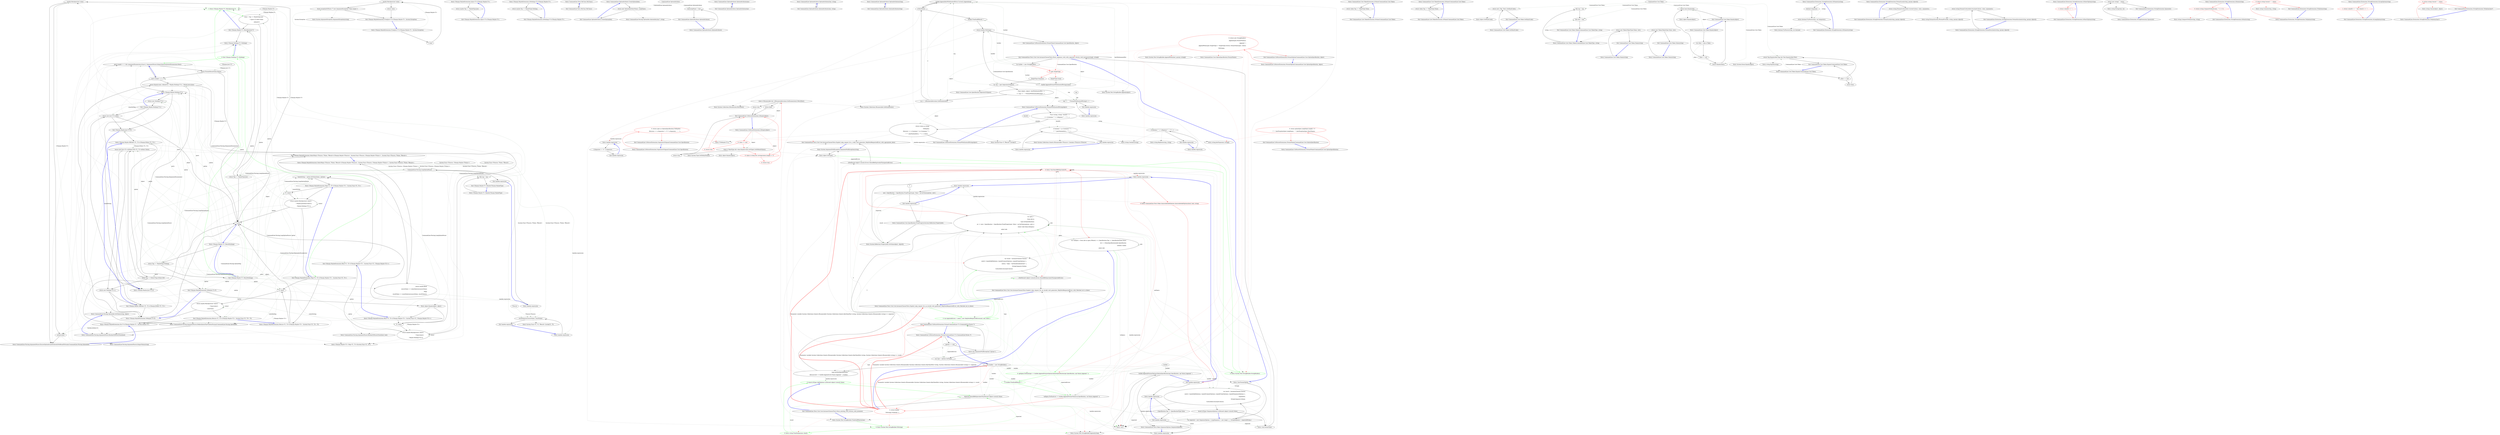 digraph  {
m1_45 [cluster="CSharpx.MaybeExtensions.Do<T>(CSharpx.Maybe<T>, System.Action<T>)", file="LongOptionParser.cs", label="maybe.MatchJust(out value)", span="137-137"];
m1_48 [cluster="CommandLine.Parsing.ArgumentParser.IsInputValue(string)", file="LongOptionParser.cs", label="Entry CommandLine.Parsing.ArgumentParser.IsInputValue(string)", span="84-84"];
m1_12 [cluster="CommandLine.Parsing.LongOptionParser.Parse(CommandLine.Parsing.IArgumentEnumerator, CommandLine.Parsing.OptionMap, object)", file="LongOptionParser.cs", label="parts.Length == 1 && (argumentEnumerator.IsLast || !ArgumentParser.IsInputValue(argumentEnumerator.Next))", span="51-51"];
m1_13 [cluster="CommandLine.Parsing.LongOptionParser.Parse(CommandLine.Parsing.IArgumentEnumerator, CommandLine.Parsing.OptionMap, object)", file="LongOptionParser.cs", label="return PresentParserState.Failure;", span="53-53"];
m1_14 [cluster="CommandLine.Parsing.LongOptionParser.Parse(CommandLine.Parsing.IArgumentEnumerator, CommandLine.Parsing.OptionMap, object)", file="LongOptionParser.cs", label="parts.Length == 2", span="56-56"];
m1_52 [cluster="CSharpx.Maybe<T1>.Map<T1, T2>(System.Func<T1, T2>)", file="LongOptionParser.cs", label="Entry CSharpx.Maybe<T1>.Map<T1, T2>(System.Func<T1, T2>)", span="118-118"];
m1_34 [cluster="CommandLine.Parsing.LongOptionParser.Parse(CommandLine.Parsing.IArgumentEnumerator, CommandLine.Parsing.OptionMap, object)", file="LongOptionParser.cs", label="valueSetting = option.SetValue(items, options)", span="99-99"];
m1_70 [cluster="System.ArgumentException.ArgumentException(string)", file="LongOptionParser.cs", label="Entry System.ArgumentException.ArgumentException(string)", span="0-0"];
m1_56 [cluster="CommandLine.Parsing.ArgumentParser.BooleanToParserState(bool, bool)", file="LongOptionParser.cs", label="Entry CommandLine.Parsing.ArgumentParser.BooleanToParserState(bool, bool)", span="140-140"];
m1_3 [cluster="CSharpx.Maybe<T>.MatchNothing()", file="LongOptionParser.cs", label="Entry CSharpx.Maybe<T>.MatchNothing()", span="29-29"];
m1_6 [cluster="CSharpx.Maybe<T>.MatchJust(out T)", color=green, community=0, file="LongOptionParser.cs", label="2: Entry CSharpx.Maybe<T>.MatchJust(out T)", span="34-34"];
m1_5 [cluster="CSharpx.Maybe<T>.MatchNothing()", file="LongOptionParser.cs", label="Exit CSharpx.Maybe<T>.MatchNothing()", span="29-29"];
m1_7 [cluster="CSharpx.Maybe<T>.MatchJust(out T)", file="LongOptionParser.cs", label="value = Tag == MaybeType.Just\r\n                ? ((Just<T>)this).Value\r\n                : default(T)", span="36-38"];
m1_11 [cluster="CSharpx.Nothing<T>.Nothing()", color=green, community=0, file="LongOptionParser.cs", label="0: Exit CSharpx.Nothing<T>.Nothing()", span="48-48"];
m1_10 [cluster="CSharpx.Nothing<T>.Nothing()", file="LongOptionParser.cs", label="Entry CSharpx.Nothing<T>.Nothing()", span="48-48"];
m1_38 [cluster="CSharpx.MaybeExtensions.Map<T1, T2>(CSharpx.Maybe<T1>, System.Func<T1, T2>)", file="LongOptionParser.cs", label="Exit CSharpx.MaybeExtensions.Map<T1, T2>(CSharpx.Maybe<T1>, System.Func<T1, T2>)", span="118-118"];
m1_4 [cluster="CSharpx.Maybe<T>.MatchNothing()", file="LongOptionParser.cs", label="return Tag == MaybeType.Nothing;", span="31-31"];
m1_9 [cluster="CSharpx.Maybe<T>.MatchJust(out T)", file="LongOptionParser.cs", label="Exit CSharpx.Maybe<T>.MatchJust(out T)", span="34-34"];
m1_15 [cluster="CSharpx.Maybe.Nothing<T>()", file="LongOptionParser.cs", label="Entry CSharpx.Maybe.Nothing<T>()", span="75-75"];
m1_16 [cluster="CSharpx.Maybe.Nothing<T>()", file="LongOptionParser.cs", label="return new Nothing<T>();", span="77-77"];
m1_18 [cluster="CSharpx.Maybe.Just<T>(T)", file="LongOptionParser.cs", label="Entry CSharpx.Maybe.Just<T>(T)", span="80-80"];
m1_20 [cluster="CSharpx.Maybe.Just<T>(T)", file="LongOptionParser.cs", label="Exit CSharpx.Maybe.Just<T>(T)", span="80-80"];
m1_23 [cluster="CSharpx.Maybe.OfEither<T1, T2>(CSharpx.Either<T1, T2>)", file="LongOptionParser.cs", label="return new Just<T1>(((Either1Of2<T1, T2>)either).Value);", span="93-93"];
m1_25 [cluster="CSharpx.Maybe.OfEither<T1, T2>(CSharpx.Either<T1, T2>)", file="LongOptionParser.cs", label="Exit CSharpx.Maybe.OfEither<T1, T2>(CSharpx.Either<T1, T2>)", span="89-89"];
m1_27 [cluster="CSharpx.MaybeExtensions.ToMaybe<T>(T)", file="LongOptionParser.cs", label="return Equals(value, default(T)) ? Maybe.Nothing<T>() : Maybe.Just(value);", span="107-107"];
m1_28 [cluster="CSharpx.MaybeExtensions.ToMaybe<T>(T)", file="LongOptionParser.cs", label="Exit CSharpx.MaybeExtensions.ToMaybe<T>(T)", span="105-105"];
m1_30 [cluster="CSharpx.MaybeExtensions.Bind<T1, T2>(CSharpx.Maybe<T1>, System.Func<T1, CSharpx.Maybe<T2>>)", file="LongOptionParser.cs", label="Entry CSharpx.MaybeExtensions.Bind<T1, T2>(CSharpx.Maybe<T1>, System.Func<T1, CSharpx.Maybe<T2>>)", span="110-110"];
m1_32 [cluster="CSharpx.MaybeExtensions.Bind<T1, T2>(CSharpx.Maybe<T1>, System.Func<T1, CSharpx.Maybe<T2>>)", file="LongOptionParser.cs", label="return maybe.MatchJust(out value1)\r\n                ? func(value1)\r\n                : Maybe.Nothing<T2>();", span="113-115"];
m1_36 [cluster="CSharpx.MaybeExtensions.Map<T1, T2>(CSharpx.Maybe<T1>, System.Func<T1, T2>)", file="LongOptionParser.cs", label="T1 value1", span="120-120"];
m1_40 [cluster="CSharpx.MaybeExtensions.Return<T1, T2>(CSharpx.Maybe<T1>, System.Func<T1, T2>, T2)", file="LongOptionParser.cs", label="T1 value1", span="128-128"];
m1_42 [cluster="CSharpx.MaybeExtensions.Return<T1, T2>(CSharpx.Maybe<T1>, System.Func<T1, T2>, T2)", file="LongOptionParser.cs", label="Exit CSharpx.MaybeExtensions.Return<T1, T2>(CSharpx.Maybe<T1>, System.Func<T1, T2>, T2)", span="126-126"];
m1_8 [cluster="CSharpx.Maybe<T>.MatchJust(out T)", file="LongOptionParser.cs", label="return Tag == MaybeType.Just;", span="39-39"];
m1_39 [cluster="CSharpx.MaybeExtensions.Return<T1, T2>(CSharpx.Maybe<T1>, System.Func<T1, T2>, T2)", file="LongOptionParser.cs", label="Entry CSharpx.MaybeExtensions.Return<T1, T2>(CSharpx.Maybe<T1>, System.Func<T1, T2>, T2)", span="126-126"];
m1_21 [cluster="CSharpx.Maybe.OfEither<T1, T2>(CSharpx.Either<T1, T2>)", file="LongOptionParser.cs", label="Entry CSharpx.Maybe.OfEither<T1, T2>(CSharpx.Either<T1, T2>)", span="89-89"];
m1_33 [cluster="CSharpx.MaybeExtensions.Bind<T1, T2>(CSharpx.Maybe<T1>, System.Func<T1, CSharpx.Maybe<T2>>)", file="LongOptionParser.cs", label="Exit CSharpx.MaybeExtensions.Bind<T1, T2>(CSharpx.Maybe<T1>, System.Func<T1, CSharpx.Maybe<T2>>)", span="110-110"];
m1_22 [cluster="CSharpx.Maybe.OfEither<T1, T2>(CSharpx.Either<T1, T2>)", file="LongOptionParser.cs", label="either.Tag == Either2Type.Either1Of2", span="91-91"];
m1_17 [cluster="CSharpx.Maybe.Nothing<T>()", file="LongOptionParser.cs", label="Exit CSharpx.Maybe.Nothing<T>()", span="75-75"];
m1_19 [cluster="CSharpx.Maybe.Just<T>(T)", file="LongOptionParser.cs", label="return new Just<T>(value);", span="82-82"];
m1_24 [cluster="CSharpx.Maybe.OfEither<T1, T2>(CSharpx.Either<T1, T2>)", file="LongOptionParser.cs", label="return new Nothing<T1>();", span="95-95"];
m1_26 [cluster="CSharpx.MaybeExtensions.ToMaybe<T>(T)", file="LongOptionParser.cs", label="Entry CSharpx.MaybeExtensions.ToMaybe<T>(T)", span="105-105"];
m1_29 [cluster="object.Equals(object, object)", file="LongOptionParser.cs", label="Entry object.Equals(object, object)", span="0-0"];
m1_31 [cluster="CSharpx.MaybeExtensions.Bind<T1, T2>(CSharpx.Maybe<T1>, System.Func<T1, CSharpx.Maybe<T2>>)", file="LongOptionParser.cs", label="T1 value1", span="112-112"];
m1_35 [cluster="CSharpx.MaybeExtensions.Map<T1, T2>(CSharpx.Maybe<T1>, System.Func<T1, T2>)", file="LongOptionParser.cs", label="Entry CSharpx.MaybeExtensions.Map<T1, T2>(CSharpx.Maybe<T1>, System.Func<T1, T2>)", span="118-118"];
m1_37 [cluster="CSharpx.MaybeExtensions.Map<T1, T2>(CSharpx.Maybe<T1>, System.Func<T1, T2>)", file="LongOptionParser.cs", label="return maybe.MatchJust(out value1)\r\n                ? Maybe.Just(func(value1))\r\n                : Maybe.Nothing<T2>();", span="121-123"];
m1_41 [cluster="CSharpx.MaybeExtensions.Return<T1, T2>(CSharpx.Maybe<T1>, System.Func<T1, T2>, T2)", file="LongOptionParser.cs", label="return maybe.MatchJust(out value1)\r\n                ? func(value1)\r\n                : noneValue;", span="129-131"];
m1_43 [cluster="CSharpx.MaybeExtensions.Do<T>(CSharpx.Maybe<T>, System.Action<T>)", file="LongOptionParser.cs", label="Entry CSharpx.MaybeExtensions.Do<T>(CSharpx.Maybe<T>, System.Action<T>)", span="134-134"];
m1_44 [cluster="CSharpx.MaybeExtensions.Do<T>(CSharpx.Maybe<T>, System.Action<T>)", file="LongOptionParser.cs", label="T value", span="136-136"];
m1_49 [cluster="CommandLine.Parsing.OptionInfo.SetValue(string, object)", file="LongOptionParser.cs", label="Entry CommandLine.Parsing.OptionInfo.SetValue(string, object)", span="165-165"];
m1_50 [cluster="CommandLine.Parsing.ArgumentParser.DefineOptionThatViolatesFormat(CommandLine.Parsing.OptionInfo)", file="LongOptionParser.cs", label="Entry CommandLine.Parsing.ArgumentParser.DefineOptionThatViolatesFormat(CommandLine.Parsing.OptionInfo)", span="171-171"];
m1_51 [cluster="CommandLine.Parsing.ArgumentParser.BooleanToParserState(bool)", file="LongOptionParser.cs", label="Entry CommandLine.Parsing.ArgumentParser.BooleanToParserState(bool)", span="135-135"];
m1_64 [cluster="CSharpx.MaybeExtensions.FromJust<T>(CSharpx.Maybe<T>, System.Exception)", file="LongOptionParser.cs", label="Entry CSharpx.MaybeExtensions.FromJust<T>(CSharpx.Maybe<T>, System.Exception)", span="160-160"];
m1_65 [cluster="CSharpx.MaybeExtensions.FromJust<T>(CSharpx.Maybe<T>, System.Exception)", file="LongOptionParser.cs", label="T value", span="162-162"];
m1_66 [cluster="CSharpx.MaybeExtensions.FromJust<T>(CSharpx.Maybe<T>, System.Exception)", file="LongOptionParser.cs", label="maybe.MatchJust(out value)", span="163-163"];
m1_68 [cluster="CSharpx.MaybeExtensions.FromJust<T>(CSharpx.Maybe<T>, System.Exception)", file="LongOptionParser.cs", label="throw exceptionToThrow ?? new ArgumentException(''Value empty.'');", span="167-167"];
m1_67 [cluster="CSharpx.MaybeExtensions.FromJust<T>(CSharpx.Maybe<T>, System.Exception)", file="LongOptionParser.cs", label="return value;", span="165-165"];
m1_69 [cluster="CSharpx.MaybeExtensions.FromJust<T>(CSharpx.Maybe<T>, System.Exception)", file="LongOptionParser.cs", label="Exit CSharpx.MaybeExtensions.FromJust<T>(CSharpx.Maybe<T>, System.Exception)", span="160-160"];
m1_57 [cluster="lambda expression", file="LongOptionParser.cs", label="Entry lambda expression", span="155-157"];
m1_0 [cluster="CSharpx.Maybe<T>.Maybe(CSharpx.MaybeType)", file="LongOptionParser.cs", label="Entry CSharpx.Maybe<T>.Maybe(CSharpx.MaybeType)", span="19-19"];
m1_1 [cluster="CSharpx.Maybe<T>.Maybe(CSharpx.MaybeType)", file="LongOptionParser.cs", label="this.tag = tag", span="21-21"];
m1_2 [cluster="CSharpx.Maybe<T>.Maybe(CSharpx.MaybeType)", file="LongOptionParser.cs", label="Exit CSharpx.Maybe<T>.Maybe(CSharpx.MaybeType)", span="19-19"];
m1_60 [cluster="lambda expression", file="LongOptionParser.cs", label="Entry lambda expression", span="157-157"];
m1_58 [cluster="lambda expression", file="LongOptionParser.cs", label="CommandLine.Parsing.LongOptionParser", span=""];
m1_61 [cluster="lambda expression", file="LongOptionParser.cs", label="resultSelector(sourceValue, resultValue)", span="157-157"];
m1_59 [cluster="lambda expression", file="LongOptionParser.cs", label="Exit lambda expression", span="155-157"];
m1_62 [cluster="lambda expression", file="LongOptionParser.cs", label="Exit lambda expression", span="157-157"];
m1_54 [cluster="CSharpx.MaybeExtensions.SelectMany<TSource, TValue, TResult>(CSharpx.Maybe<TSource>, System.Func<TSource, CSharpx.Maybe<TValue>>, System.Func<TSource, TValue, TResult>)", file="LongOptionParser.cs", label="return maybe.Bind(\r\n                sourceValue => valueSelector(sourceValue)\r\n                    .Map(\r\n                        resultValue => resultSelector(sourceValue, resultValue)));", span="154-157"];
m1_74 [cluster="CSharpx.MaybeExtensions.IsJust<T>(CSharpx.Maybe<T>)", file="LongOptionParser.cs", label="Entry CSharpx.MaybeExtensions.IsJust<T>(CSharpx.Maybe<T>)", span="175-175"];
m1_75 [cluster="CSharpx.MaybeExtensions.IsJust<T>(CSharpx.Maybe<T>)", file="LongOptionParser.cs", label="return maybe.Tag == MaybeType.Just;", span="177-177"];
m1_76 [cluster="CSharpx.MaybeExtensions.IsJust<T>(CSharpx.Maybe<T>)", file="LongOptionParser.cs", label="Exit CSharpx.MaybeExtensions.IsJust<T>(CSharpx.Maybe<T>)", span="175-175"];
m1_55 [cluster="CSharpx.MaybeExtensions.SelectMany<TSource, TValue, TResult>(CSharpx.Maybe<TSource>, System.Func<TSource, CSharpx.Maybe<TValue>>, System.Func<TSource, TValue, TResult>)", file="LongOptionParser.cs", label="Exit CSharpx.MaybeExtensions.SelectMany<TSource, TValue, TResult>(CSharpx.Maybe<TSource>, System.Func<TSource, CSharpx.Maybe<TValue>>, System.Func<TSource, TValue, TResult>)", span="149-149"];
m1_71 [cluster="CSharpx.MaybeExtensions.IsNothing<T>(CSharpx.Maybe<T>)", file="LongOptionParser.cs", label="Entry CSharpx.MaybeExtensions.IsNothing<T>(CSharpx.Maybe<T>)", span="170-170"];
m1_72 [cluster="CSharpx.MaybeExtensions.IsNothing<T>(CSharpx.Maybe<T>)", file="LongOptionParser.cs", label="return maybe.Tag == MaybeType.Nothing;", span="172-172"];
m1_73 [cluster="CSharpx.MaybeExtensions.IsNothing<T>(CSharpx.Maybe<T>)", file="LongOptionParser.cs", label="Exit CSharpx.MaybeExtensions.IsNothing<T>(CSharpx.Maybe<T>)", span="170-170"];
m1_46 [cluster="CSharpx.MaybeExtensions.Do<T>(CSharpx.Maybe<T>, System.Action<T>)", file="LongOptionParser.cs", label="action(value)", span="139-139"];
m1_53 [cluster="CSharpx.MaybeExtensions.SelectMany<TSource, TValue, TResult>(CSharpx.Maybe<TSource>, System.Func<TSource, CSharpx.Maybe<TValue>>, System.Func<TSource, TValue, TResult>)", file="LongOptionParser.cs", label="Entry CSharpx.MaybeExtensions.SelectMany<TSource, TValue, TResult>(CSharpx.Maybe<TSource>, System.Func<TSource, CSharpx.Maybe<TValue>>, System.Func<TSource, TValue, TResult>)", span="149-149"];
m1_47 [cluster="CommandLine.Parsing.ArgumentParser.EnsureOptionArrayAttributeIsNotBoundToScalar(CommandLine.Parsing.OptionInfo)", file="LongOptionParser.cs", label="Entry CommandLine.Parsing.ArgumentParser.EnsureOptionArrayAttributeIsNotBoundToScalar(CommandLine.Parsing.OptionInfo)", span="163-163"];
m1_63 [cluster="System.Func<T1, T2, TResult>.Invoke(T1, T2)", file="LongOptionParser.cs", label="Entry System.Func<T1, T2, TResult>.Invoke(T1, T2)", span="0-0"];
m1_77 [file="LongOptionParser.cs", label="CSharpx.Maybe<T>", span=""];
m1_78 [file="LongOptionParser.cs", label="CSharpx.Just<T>", span=""];
m1_79 [file="LongOptionParser.cs", label="System.Func<TSource, CSharpx.Maybe<TValue>>", span=""];
m1_80 [file="LongOptionParser.cs", label="System.Func<TSource, TValue, TResult>", span=""];
m1_81 [file="LongOptionParser.cs", label=TSource, span=""];
m2_0 [cluster="CommandLine.Tests.MyClass.MyClass()", file="MyClass.cs", label="Entry CommandLine.Tests.MyClass.MyClass()", span="5-5"];
m2_1 [cluster="CommandLine.Tests.MyClass.MyClass()", file="MyClass.cs", label="Exit CommandLine.Tests.MyClass.MyClass()", span="5-5"];
m3_9 [cluster="CommandLine.OptionAttribute.CreateOptionInfo()", file="OptionAttribute.cs", label="Entry CommandLine.OptionAttribute.CreateOptionInfo()", span="78-78"];
m3_10 [cluster="CommandLine.OptionAttribute.CreateOptionInfo()", file="OptionAttribute.cs", label="return new OptionInfo(ShortName, LongName);", span="80-80"];
m3_11 [cluster="CommandLine.OptionAttribute.CreateOptionInfo()", file="OptionAttribute.cs", label="Exit CommandLine.OptionAttribute.CreateOptionInfo()", span="78-78"];
m3_12 [cluster="CommandLine.Parsing.OptionInfo.OptionInfo(char?, string)", file="OptionAttribute.cs", label="Entry CommandLine.Parsing.OptionInfo.OptionInfo(char?, string)", span="78-78"];
m3_3 [cluster="CommandLine.OptionAttribute.OptionAttribute(char)", file="OptionAttribute.cs", label="Entry CommandLine.OptionAttribute.OptionAttribute(char)", span="50-50"];
m3_4 [cluster="CommandLine.OptionAttribute.OptionAttribute(char)", file="OptionAttribute.cs", label="Exit CommandLine.OptionAttribute.OptionAttribute(char)", span="50-50"];
m3_7 [cluster="CommandLine.OptionAttribute.OptionAttribute(char, string)", file="OptionAttribute.cs", label="Entry CommandLine.OptionAttribute.OptionAttribute(char, string)", span="69-69"];
m3_8 [cluster="CommandLine.OptionAttribute.OptionAttribute(char, string)", file="OptionAttribute.cs", label="Exit CommandLine.OptionAttribute.OptionAttribute(char, string)", span="69-69"];
m3_0 [cluster="CommandLine.OptionAttribute.OptionAttribute()", file="OptionAttribute.cs", label="Entry CommandLine.OptionAttribute.OptionAttribute()", span="41-41"];
m3_1 [cluster="CommandLine.OptionAttribute.OptionAttribute()", file="OptionAttribute.cs", label="AutoLongName = true", span="43-43"];
m3_2 [cluster="CommandLine.OptionAttribute.OptionAttribute()", file="OptionAttribute.cs", label="Exit CommandLine.OptionAttribute.OptionAttribute()", span="41-41"];
m3_5 [cluster="CommandLine.OptionAttribute.OptionAttribute(string)", file="OptionAttribute.cs", label="Entry CommandLine.OptionAttribute.OptionAttribute(string)", span="59-59"];
m3_6 [cluster="CommandLine.OptionAttribute.OptionAttribute(string)", file="OptionAttribute.cs", label="Exit CommandLine.OptionAttribute.OptionAttribute(string)", span="59-59"];
m3_13 [file="OptionAttribute.cs", label="CommandLine.OptionAttribute", span=""];
m4_86 [cluster="System.Collections.Generic.IEnumerable<TSource>.Contains<TSource>(TSource)", file="OptionGroupParser.cs", label="Entry System.Collections.Generic.IEnumerable<TSource>.Contains<TSource>(TSource)", span="0-0"];
m4_17 [cluster="CommandLine.Tests.Unit.Core.InstanceChooserTests.Explicit_help_request_for_a_valid_verb_generates_HelpVerbRequestedError_with_appropriate_data()", file="OptionGroupParser.cs", label="((NotParsed<object>)result).Errors.ShouldBeEquivalentTo(expectedErrors)", span="66-66"];
m4_31 [cluster="Unk.>", file="OptionGroupParser.cs", label="Entry Unk.>", span=""];
m4_18 [cluster="CommandLine.Tests.Unit.Core.InstanceChooserTests.Explicit_help_request_for_a_valid_verb_generates_HelpVerbRequestedError_with_appropriate_data()", file="OptionGroupParser.cs", label="Exit CommandLine.Tests.Unit.Core.InstanceChooserTests.Explicit_help_request_for_a_valid_verb_generates_HelpVerbRequestedError_with_appropriate_data()", span="53-53"];
m4_88 [cluster="CommandLine.UnParserExtensions.SeperatorOrSpace(CommandLine.Core.Specification)", file="OptionGroupParser.cs", label="Entry CommandLine.UnParserExtensions.SeperatorOrSpace(CommandLine.Core.Specification)", span="90-90"];
m4_89 [cluster="CommandLine.UnParserExtensions.SeperatorOrSpace(CommandLine.Core.Specification)", color=red, community=0, file="OptionGroupParser.cs", label="0: return (spec as OptionSpecification).ToMaybe()\r\n                .Return(o => o.Separator != '\0' ? o.Separator : ' ', ' ');", span="92-93"];
m4_90 [cluster="CommandLine.UnParserExtensions.SeperatorOrSpace(CommandLine.Core.Specification)", file="OptionGroupParser.cs", label="Exit CommandLine.UnParserExtensions.SeperatorOrSpace(CommandLine.Core.Specification)", span="90-90"];
m4_51 [cluster="CommandLine.Tests.Unit.Core.InstanceChooserTests.Parse_sequence_verb_with_separator_returns_verb_instance(string[], string[])", file="OptionGroupParser.cs", label="Exit CommandLine.Tests.Unit.Core.InstanceChooserTests.Parse_sequence_verb_with_separator_returns_verb_instance(string[], string[])", span="152-152"];
m4_52 [cluster="CommandLine.UnParserExtensions.FormatValue(CommandLine.Core.Specification, object)", file="OptionGroupParser.cs", label="var builder = new StringBuilder()", span="60-60"];
m4_53 [cluster="CommandLine.UnParserExtensions.FormatValue(CommandLine.Core.Specification, object)", color=red, community=0, file="OptionGroupParser.cs", label="0: spec.TargetType", span="61-61"];
m4_55 [cluster="CommandLine.UnParserExtensions.FormatValue(CommandLine.Core.Specification, object)", file="OptionGroupParser.cs", label="builder.Append(FormatWithQuotesIfString(value))", span="64-64"];
m4_57 [cluster="CommandLine.UnParserExtensions.FormatValue(CommandLine.Core.Specification, object)", file="OptionGroupParser.cs", label="var sep = spec.SeperatorOrSpace()", span="67-67"];
m4_59 [cluster="CommandLine.UnParserExtensions.FormatValue(CommandLine.Core.Specification, object)", file="OptionGroupParser.cs", label="var e = ((IEnumerable)value).GetEnumerator()", span="70-70"];
m4_61 [cluster="CommandLine.UnParserExtensions.FormatValue(CommandLine.Core.Specification, object)", file="OptionGroupParser.cs", label="builder.Append(fmtWithQuotesIfStr(e.Current)).Append(sep)", span="72-72"];
m4_62 [cluster="CommandLine.UnParserExtensions.FormatValue(CommandLine.Core.Specification, object)", file="OptionGroupParser.cs", label="builder.TrimEndIfMatch(' ')", span="73-73"];
m4_63 [cluster="CommandLine.UnParserExtensions.FormatValue(CommandLine.Core.Specification, object)", file="OptionGroupParser.cs", label="return builder.ToString();", span="76-76"];
m4_54 [cluster="CommandLine.UnParserExtensions.FormatValue(CommandLine.Core.Specification, object)", file="OptionGroupParser.cs", label="TargetType.Scalar", span="63-63"];
m4_56 [cluster="CommandLine.UnParserExtensions.FormatValue(CommandLine.Core.Specification, object)", file="OptionGroupParser.cs", label="TargetType.Sequence", span="66-66"];
m4_58 [cluster="CommandLine.UnParserExtensions.FormatValue(CommandLine.Core.Specification, object)", file="OptionGroupParser.cs", label="Func<object, object> fmtWithQuotesIfStr = v\r\n                        => sep == ' ' ? FormatWithQuotesIfString(v) : v", span="68-69"];
m4_60 [cluster="CommandLine.UnParserExtensions.FormatValue(CommandLine.Core.Specification, object)", file="OptionGroupParser.cs", label="e.MoveNext()", span="71-71"];
m4_64 [cluster="CommandLine.UnParserExtensions.FormatValue(CommandLine.Core.Specification, object)", file="OptionGroupParser.cs", label="Exit CommandLine.UnParserExtensions.FormatValue(CommandLine.Core.Specification, object)", span="58-58"];
m4_68 [cluster="System.Collections.IEnumerable.GetEnumerator()", file="OptionGroupParser.cs", label="Entry System.Collections.IEnumerable.GetEnumerator()", span="0-0"];
m4_32 [cluster="lambda expression", file="OptionGroupParser.cs", label="Entry lambda expression", span="37-37"];
m4_34 [cluster="lambda expression", file="OptionGroupParser.cs", label="Exit lambda expression", span="37-37"];
m4_35 [cluster="CommandLine.Core.Specification.FromProperty(System.Reflection.PropertyInfo)", file="OptionGroupParser.cs", label="Entry CommandLine.Core.Specification.FromProperty(System.Reflection.PropertyInfo)", span="105-105"];
m4_36 [cluster="System.Reflection.PropertyInfo.GetValue(object, object[])", file="OptionGroupParser.cs", label="Entry System.Reflection.PropertyInfo.GetValue(object, object[])", span="0-0"];
m4_33 [cluster="lambda expression", file="OptionGroupParser.cs", label="new { Specification = Specification.FromProperty(pi), Value = pi.GetValue(options, null) }", span="37-37"];
m4_37 [cluster="lambda expression", file="OptionGroupParser.cs", label="Entry lambda expression", span="40-40"];
m4_20 [cluster="CommandLine.Tests.Unit.Core.InstanceChooserTests.Explicit_help_request_for_an_invalid_verb_generates_HelpVerbRequestedError_with_Matched_set_to_false()", color=green, community=0, file="OptionGroupParser.cs", label="3: var expectedErrors = new[] { new HelpVerbRequestedError(null, null, false) }", span="75-75"];
m4_70 [cluster="System.Func<T, TResult>.Invoke(T)", file="OptionGroupParser.cs", label="Entry System.Func<T, TResult>.Invoke(T)", span="0-0"];
m4_102 [cluster="CommandLine.UnParserExtensions.IsEmpty(object)", file="OptionGroupParser.cs", label="Entry CommandLine.UnParserExtensions.IsEmpty(object)", span="111-111"];
m4_103 [cluster="CommandLine.UnParserExtensions.IsEmpty(object)", color=red, community=0, file="OptionGroupParser.cs", label="0: value == null", span="113-113"];
m4_105 [cluster="CommandLine.UnParserExtensions.IsEmpty(object)", file="OptionGroupParser.cs", label="value is ValueType && value.Equals(value.GetType().GetDefaultValue())", span="114-114"];
m4_107 [cluster="CommandLine.UnParserExtensions.IsEmpty(object)", color=red, community=0, file="OptionGroupParser.cs", label="0: value is string && ((string)value).Length == 0", span="115-115"];
m4_109 [cluster="CommandLine.UnParserExtensions.IsEmpty(object)", file="OptionGroupParser.cs", label="value is IEnumerable && !((IEnumerable)value).GetEnumerator().MoveNext()", span="116-116"];
m4_104 [cluster="CommandLine.UnParserExtensions.IsEmpty(object)", color=red, community=0, file="OptionGroupParser.cs", label="0: return true;", span="113-113"];
m4_106 [cluster="CommandLine.UnParserExtensions.IsEmpty(object)", file="OptionGroupParser.cs", label="return true;", span="114-114"];
m4_108 [cluster="CommandLine.UnParserExtensions.IsEmpty(object)", color=red, community=0, file="OptionGroupParser.cs", label="0: return true;", span="115-115"];
m4_110 [cluster="CommandLine.UnParserExtensions.IsEmpty(object)", file="OptionGroupParser.cs", label="return true;", span="116-116"];
m4_111 [cluster="CommandLine.UnParserExtensions.IsEmpty(object)", file="OptionGroupParser.cs", label="return false;", span="117-117"];
m4_112 [cluster="CommandLine.UnParserExtensions.IsEmpty(object)", file="OptionGroupParser.cs", label="Exit CommandLine.UnParserExtensions.IsEmpty(object)", span="111-111"];
m4_21 [cluster="CommandLine.Tests.Unit.Core.InstanceChooserTests.Explicit_help_request_for_an_invalid_verb_generates_HelpVerbRequestedError_with_Matched_set_to_false()", file="OptionGroupParser.cs", label="var result = InstanceChooser.Choose(\r\n                new[] { typeof(AddOptions), typeof(CommitOptions), typeof(CloneOptions) },\r\n                new[] { ''help'', ''earthunderalienattack'' },\r\n                StringComparer.Ordinal,\r\n                CultureInfo.InvariantCulture)", span="78-82"];
m4_82 [cluster="string.Replace(string, string)", file="OptionGroupParser.cs", label="Entry string.Replace(string, string)", span="0-0"];
m4_39 [cluster="lambda expression", file="OptionGroupParser.cs", label="Exit lambda expression", span="40-40"];
m4_41 [cluster="lambda expression", file="OptionGroupParser.cs", label="i.Specification.Tag == SpecificationType.Value", span="45-45"];
m4_42 [cluster="lambda expression", file="OptionGroupParser.cs", label="Exit lambda expression", span="45-45"];
m4_43 [cluster="lambda expression", file="OptionGroupParser.cs", label="Entry lambda expression", span="50-50"];
m4_40 [cluster="lambda expression", file="OptionGroupParser.cs", label="Entry lambda expression", span="45-45"];
m4_44 [cluster="lambda expression", file="OptionGroupParser.cs", label="builder.Append(FormatOption((OptionSpecification)opt.Specification, opt.Value)).Append(' ')", span="50-50"];
m4_13 [cluster="CommandLine.UnParserExtensions.FormatCommandLine<T>(CommandLine.Parser, T)", file="OptionGroupParser.cs", label="Exit CommandLine.UnParserExtensions.FormatCommandLine<T>(CommandLine.Parser, T)", span="24-24"];
m4_14 [cluster="System.ArgumentNullException.ArgumentNullException(string)", file="OptionGroupParser.cs", label="Entry System.ArgumentNullException.ArgumentNullException(string)", span="0-0"];
m4_16 [cluster="System.Text.StringBuilder.StringBuilder()", color=green, community=0, file="OptionGroupParser.cs", label="0: Entry System.Text.StringBuilder.StringBuilder()", span="0-0"];
m4_15 [cluster="object.GetType()", file="OptionGroupParser.cs", label="Entry object.GetType()", span="0-0"];
m4_94 [cluster="CommandLine.UnParserExtensions.FormatOption(CommandLine.Core.OptionSpecification, object)", file="OptionGroupParser.cs", label="Entry CommandLine.UnParserExtensions.FormatOption(CommandLine.Core.OptionSpecification, object)", span="96-96"];
m4_95 [cluster="CommandLine.UnParserExtensions.FormatOption(CommandLine.Core.OptionSpecification, object)", color=red, community=0, file="OptionGroupParser.cs", label="0: return new StringBuilder()\r\n                    .Append(spec.FormatName())\r\n                    .Append(' ')\r\n                    .AppendWhen(spec.TargetType != TargetType.Switch, FormatValue(spec, value))\r\n                .ToString();", span="98-102"];
m4_96 [cluster="CommandLine.UnParserExtensions.FormatOption(CommandLine.Core.OptionSpecification, object)", file="OptionGroupParser.cs", label="Exit CommandLine.UnParserExtensions.FormatOption(CommandLine.Core.OptionSpecification, object)", span="96-96"];
m4_19 [cluster="CommandLine.Tests.Unit.Core.InstanceChooserTests.Explicit_help_request_for_an_invalid_verb_generates_HelpVerbRequestedError_with_Matched_set_to_false()", file="OptionGroupParser.cs", label="Entry CommandLine.Tests.Unit.Core.InstanceChooserTests.Explicit_help_request_for_an_invalid_verb_generates_HelpVerbRequestedError_with_Matched_set_to_false()", span="72-72"];
m4_77 [cluster="T.ToMaybe<T>()", file="OptionGroupParser.cs", label="Entry T.ToMaybe<T>()", span="105-105"];
m4_81 [cluster="string.Contains(string)", file="OptionGroupParser.cs", label="Entry string.Contains(string)", span="0-0"];
m4_91 [cluster="lambda expression", file="OptionGroupParser.cs", label="Entry lambda expression", span="93-93"];
m4_28 [cluster="CommandLine.Tests.Unit.Core.InstanceChooserTests.Parse_existing_verb_returns_verb_instance()", file="OptionGroupParser.cs", label="expected.ShouldBeEquivalentTo(((Parsed<object>)result).Value)", span="105-105"];
m4_48 [cluster="CommandLine.Tests.Unit.Core.InstanceChooserTests.Parse_sequence_verb_with_separator_returns_verb_instance(string[], string[])", file="OptionGroupParser.cs", label="var result = InstanceChooser.Choose(\r\n                new[] { typeof(AddOptions), typeof(CommitOptions), typeof(CloneOptions), typeof(SequenceOptions) },\r\n                arguments,\r\n                StringComparer.Ordinal,\r\n                CultureInfo.InvariantCulture)", span="158-162"];
m4_27 [cluster="CommandLine.Tests.Unit.Core.InstanceChooserTests.Parse_existing_verb_returns_verb_instance()", color=green, community=0, file="OptionGroupParser.cs", label="0: Assert.IsType<AddOptions>(((Parsed<object>)result).Value)", span="104-104"];
m4_47 [cluster="CommandLine.Tests.Unit.Core.InstanceChooserTests.Parse_sequence_verb_with_separator_returns_verb_instance(string[], string[])", file="OptionGroupParser.cs", label="var expected = new SequenceOptions { LongSequence = new long[] { }, StringSequence = expectedString }", span="155-155"];
m4_29 [cluster="CommandLine.Tests.Unit.Core.InstanceChooserTests.Parse_existing_verb_returns_verb_instance()", file="OptionGroupParser.cs", label="Exit CommandLine.Tests.Unit.Core.InstanceChooserTests.Parse_existing_verb_returns_verb_instance()", span="91-91"];
m4_38 [cluster="CommandLine.Tests.Fakes.ImmutableAddOptions.ImmutableAddOptions(bool, bool, string)", color=red, community=0, file="OptionGroupParser.cs", label="0: Entry CommandLine.Tests.Fakes.ImmutableAddOptions.ImmutableAddOptions(bool, bool, string)", span="13-13"];
m4_45 [cluster="CommandLine.Tests.Fakes.SequenceOptions.SequenceOptions()", file="OptionGroupParser.cs", label="Entry CommandLine.Tests.Fakes.SequenceOptions.SequenceOptions()", span="48-48"];
m4_49 [cluster="CommandLine.Tests.Unit.Core.InstanceChooserTests.Parse_sequence_verb_with_separator_returns_verb_instance(string[], string[])", file="OptionGroupParser.cs", label="Assert.IsType<SequenceOptions>(((Parsed<object>)result).Value)", span="165-165"];
m4_72 [cluster="lambda expression", file="OptionGroupParser.cs", label="sep == ' ' ? FormatWithQuotesIfString(v) : v", span="69-69"];
m4_71 [cluster="lambda expression", file="OptionGroupParser.cs", label="Entry lambda expression", span="68-69"];
m4_73 [cluster="lambda expression", file="OptionGroupParser.cs", label="Exit lambda expression", span="68-69"];
m4_79 [cluster="lambda expression", file="OptionGroupParser.cs", label="v.Contains(''\'''') ? v.Replace(''\'''', ''\\\'''') : v", span="82-82"];
m4_84 [cluster="lambda expression", file="OptionGroupParser.cs", label="v.Contains(' ') || v.Contains(''\'''')\r\n                    ? ''\''''.JoinTo(doubQt(v), ''\'''') : v", span="86-87"];
m4_83 [cluster="lambda expression", file="OptionGroupParser.cs", label="Entry lambda expression", span="86-87"];
m4_78 [cluster="lambda expression", file="OptionGroupParser.cs", label="Entry lambda expression", span="81-82"];
m4_80 [cluster="lambda expression", file="OptionGroupParser.cs", label="Exit lambda expression", span="81-82"];
m4_85 [cluster="lambda expression", file="OptionGroupParser.cs", label="Exit lambda expression", span="86-87"];
m4_92 [cluster="lambda expression", file="OptionGroupParser.cs", label="o.Separator != '\0' ? o.Separator : ' '", span="93-93"];
m4_93 [cluster="lambda expression", file="OptionGroupParser.cs", label="Exit lambda expression", span="93-93"];
m4_24 [cluster="System.Text.StringBuilder.TrimEndIfMatch(char)", file="OptionGroupParser.cs", label="Entry System.Text.StringBuilder.TrimEndIfMatch(char)", span="87-87"];
m4_25 [cluster="System.Text.StringBuilder.ToString()", color=green, community=0, file="OptionGroupParser.cs", label="0: Entry System.Text.StringBuilder.ToString()", span="0-0"];
m4_26 [cluster="string.TrimEnd(params char[])", color=green, community=0, file="OptionGroupParser.cs", label="0: Entry string.TrimEnd(params char[])", span="0-0"];
m4_98 [cluster="System.Text.StringBuilder.AppendWhen(bool, params string[])", file="OptionGroupParser.cs", label="Entry System.Text.StringBuilder.AppendWhen(bool, params string[])", span="9-9"];
m4_8 [cluster="CommandLine.UnParserExtensions.FormatCommandLine<T>(CommandLine.Parser, T)", file="OptionGroupParser.cs", label="var valSpecs = from info in specs.Where(i => i.Specification.Tag == SpecificationType.Value)\r\n                let v = (ValueSpecification)info.Specification\r\n                orderby v.Index\r\n                select info", span="45-48"];
m4_9 [cluster="CommandLine.UnParserExtensions.FormatCommandLine<T>(CommandLine.Parser, T)", color=green, community=0, file="OptionGroupParser.cs", label="0: optSpecs.ForEach(opt => builder.Append(FormatOption((OptionSpecification)opt.Specification, opt.Value)).Append(' '))", span="50-50"];
m4_10 [cluster="CommandLine.UnParserExtensions.FormatCommandLine<T>(CommandLine.Parser, T)", color=green, community=0, file="OptionGroupParser.cs", label="0: builder.TrimEndIfMatch(' ')", span="51-51"];
m4_11 [cluster="CommandLine.UnParserExtensions.FormatCommandLine<T>(CommandLine.Parser, T)", file="OptionGroupParser.cs", label="valSpecs.ForEach(val => builder.Append(FormatValue(val.Specification, val.Value)).Append(' '))", span="52-52"];
m4_12 [cluster="CommandLine.UnParserExtensions.FormatCommandLine<T>(CommandLine.Parser, T)", color=red, community=0, file="OptionGroupParser.cs", label="0: return builder\r\n                .ToString().TrimEnd(' ');", span="54-55"];
m4_46 [cluster="Unk.FormatOption", file="OptionGroupParser.cs", label="Entry Unk.FormatOption", span=""];
m4_50 [cluster="Unk.FormatValue", file="OptionGroupParser.cs", label="Entry Unk.FormatValue", span=""];
m4_113 [cluster="System.Type.GetDefaultValue()", file="OptionGroupParser.cs", label="Entry System.Type.GetDefaultValue()", span="119-119"];
m4_6 [cluster="CommandLine.UnParserExtensions.FormatCommandLine<T>(CommandLine.Parser, T)", file="OptionGroupParser.cs", label="var specs =\r\n                from info in\r\n                    type.GetSpecifications(\r\n                        pi => new { Specification = Specification.FromProperty(pi), Value = pi.GetValue(options, null) })\r\n                where !info.Value.IsEmpty()\r\n                select info", span="34-39"];
m4_22 [cluster="CommandLine.Tests.Unit.Core.InstanceChooserTests.Explicit_help_request_for_an_invalid_verb_generates_HelpVerbRequestedError_with_Matched_set_to_false()", file="OptionGroupParser.cs", label="((NotParsed<object>)result).Errors.ShouldBeEquivalentTo(expectedErrors)", span="85-85"];
m4_5 [cluster="CommandLine.UnParserExtensions.FormatCommandLine<T>(CommandLine.Parser, T)", file="OptionGroupParser.cs", label="type.GetVerbSpecification()\r\n                .Return(verb => builder.Append(verb.Name).Append(' '), builder)", span="31-32"];
m4_87 [cluster="string.JoinTo(params string[])", file="OptionGroupParser.cs", label="Entry string.JoinTo(params string[])", span="45-45"];
m4_30 [cluster="System.Text.StringBuilder.Append(string)", file="OptionGroupParser.cs", label="Entry System.Text.StringBuilder.Append(string)", span="0-0"];
m4_67 [cluster="CommandLine.Core.Specification.SeperatorOrSpace()", file="OptionGroupParser.cs", label="Entry CommandLine.Core.Specification.SeperatorOrSpace()", span="90-90"];
m4_97 [cluster="CommandLine.Core.OptionSpecification.FormatName()", file="OptionGroupParser.cs", label="Entry CommandLine.Core.OptionSpecification.FormatName()", span="105-105"];
m4_65 [cluster="CommandLine.UnParserExtensions.FormatWithQuotesIfString(object)", file="OptionGroupParser.cs", label="Entry CommandLine.UnParserExtensions.FormatWithQuotesIfString(object)", span="79-79"];
m4_74 [cluster="CommandLine.UnParserExtensions.FormatWithQuotesIfString(object)", file="OptionGroupParser.cs", label="Func<string, string> doubQt = v\r\n                => v.Contains(''\'''') ? v.Replace(''\'''', ''\\\'''') : v", span="81-82"];
m4_75 [cluster="CommandLine.UnParserExtensions.FormatWithQuotesIfString(object)", file="OptionGroupParser.cs", label="return (value as string)\r\n                .ToMaybe()\r\n                .Return(v => v.Contains(' ') || v.Contains(''\'''')\r\n                    ? ''\''''.JoinTo(doubQt(v), ''\'''') : v, value);", span="84-87"];
m4_76 [cluster="CommandLine.UnParserExtensions.FormatWithQuotesIfString(object)", file="OptionGroupParser.cs", label="Exit CommandLine.UnParserExtensions.FormatWithQuotesIfString(object)", span="79-79"];
m4_23 [cluster="CommandLine.Tests.Unit.Core.InstanceChooserTests.Explicit_help_request_for_an_invalid_verb_generates_HelpVerbRequestedError_with_Matched_set_to_false()", file="OptionGroupParser.cs", label="Exit CommandLine.Tests.Unit.Core.InstanceChooserTests.Explicit_help_request_for_an_invalid_verb_generates_HelpVerbRequestedError_with_Matched_set_to_false()", span="72-72"];
m4_66 [cluster="System.Text.StringBuilder.Append(object)", file="OptionGroupParser.cs", label="Entry System.Text.StringBuilder.Append(object)", span="0-0"];
m4_114 [cluster="object.Equals(object)", file="OptionGroupParser.cs", label="Entry object.Equals(object)", span="0-0"];
m4_69 [cluster="System.Collections.IEnumerator.MoveNext()", file="OptionGroupParser.cs", label="Entry System.Collections.IEnumerator.MoveNext()", span="0-0"];
m4_99 [cluster="CommandLine.UnParserExtensions.FormatName(CommandLine.Core.OptionSpecification)", file="OptionGroupParser.cs", label="Entry CommandLine.UnParserExtensions.FormatName(CommandLine.Core.OptionSpecification)", span="105-105"];
m4_100 [cluster="CommandLine.UnParserExtensions.FormatName(CommandLine.Core.OptionSpecification)", color=red, community=0, file="OptionGroupParser.cs", label="0: return optionSpec.LongName.Length > 0\r\n                ? ''--''.JoinTo(optionSpec.LongName) : ''-''.JoinTo(optionSpec.ShortName);", span="107-108"];
m4_101 [cluster="CommandLine.UnParserExtensions.FormatName(CommandLine.Core.OptionSpecification)", file="OptionGroupParser.cs", label="Exit CommandLine.UnParserExtensions.FormatName(CommandLine.Core.OptionSpecification)", span="105-105"];
m4_0 [cluster="CommandLine.UnParserExtensions.FormatCommandLine<T>(CommandLine.Parser, T)", file="OptionGroupParser.cs", label="Entry CommandLine.UnParserExtensions.FormatCommandLine<T>(CommandLine.Parser, T)", span="24-24"];
m4_2 [cluster="CommandLine.UnParserExtensions.FormatCommandLine<T>(CommandLine.Parser, T)", file="OptionGroupParser.cs", label="throw new ArgumentNullException(''options'');", span="26-26"];
m4_3 [cluster="CommandLine.UnParserExtensions.FormatCommandLine<T>(CommandLine.Parser, T)", file="OptionGroupParser.cs", label="var type = options.GetType()", span="28-28"];
m4_1 [cluster="CommandLine.UnParserExtensions.FormatCommandLine<T>(CommandLine.Parser, T)", file="OptionGroupParser.cs", label="options == null", span="26-26"];
m4_4 [cluster="CommandLine.UnParserExtensions.FormatCommandLine<T>(CommandLine.Parser, T)", file="OptionGroupParser.cs", label="var builder = new StringBuilder()", span="29-29"];
m4_7 [cluster="Unk.ShouldBeEquivalentTo", color=red, community=0, file="OptionGroupParser.cs", label="0: Entry Unk.ShouldBeEquivalentTo", span=""];
m4_115 [file="OptionGroupParser.cs", label=builder, span=""];
m4_116 [file="OptionGroupParser.cs", label=T, span=""];
m4_117 [file="OptionGroupParser.cs", label=sep, span=""];
m4_118 [file="OptionGroupParser.cs", label=doubQt, span=""];
m6_31 [cluster="CommandLine.Core.TokenExtensions.IsValue(CommandLine.Core.Token)", file="ParserSettings.cs", label="Entry CommandLine.Core.TokenExtensions.IsValue(CommandLine.Core.Token)", span="73-73"];
m6_32 [cluster="CommandLine.Core.TokenExtensions.IsValue(CommandLine.Core.Token)", file="ParserSettings.cs", label="return token.Tag == TokenType.Value;", span="75-75"];
m6_33 [cluster="CommandLine.Core.TokenExtensions.IsValue(CommandLine.Core.Token)", file="ParserSettings.cs", label="Exit CommandLine.Core.TokenExtensions.IsValue(CommandLine.Core.Token)", span="73-73"];
m6_28 [cluster="CommandLine.Core.TokenExtensions.IsName(CommandLine.Core.Token)", file="ParserSettings.cs", label="Entry CommandLine.Core.TokenExtensions.IsName(CommandLine.Core.Token)", span="68-68"];
m6_29 [cluster="CommandLine.Core.TokenExtensions.IsName(CommandLine.Core.Token)", file="ParserSettings.cs", label="return token.Tag == TokenType.Name;", span="70-70"];
m6_30 [cluster="CommandLine.Core.TokenExtensions.IsName(CommandLine.Core.Token)", file="ParserSettings.cs", label="Exit CommandLine.Core.TokenExtensions.IsName(CommandLine.Core.Token)", span="68-68"];
m6_21 [cluster="object.GetHashCode()", file="ParserSettings.cs", label="Entry object.GetHashCode()", span="0-0"];
m6_0 [cluster="CommandLine.Core.Token.Token(CommandLine.Core.TokenType, string)", file="ParserSettings.cs", label="Entry CommandLine.Core.Token.Token(CommandLine.Core.TokenType, string)", span="13-13"];
m6_1 [cluster="CommandLine.Core.Token.Token(CommandLine.Core.TokenType, string)", file="ParserSettings.cs", label="this.tag = tag", span="15-15"];
m6_2 [cluster="CommandLine.Core.Token.Token(CommandLine.Core.TokenType, string)", file="ParserSettings.cs", label="this.text = text", span="16-16"];
m6_3 [cluster="CommandLine.Core.Token.Token(CommandLine.Core.TokenType, string)", file="ParserSettings.cs", label="Exit CommandLine.Core.Token.Token(CommandLine.Core.TokenType, string)", span="13-13"];
m6_17 [cluster="object.Equals(object)", file="ParserSettings.cs", label="Entry object.Equals(object)", span="0-0"];
m6_26 [cluster="System.Enum.Equals(object)", file="ParserSettings.cs", label="Entry System.Enum.Equals(object)", span="0-0"];
m6_27 [cluster="string.Equals(string)", file="ParserSettings.cs", label="Entry string.Equals(string)", span="0-0"];
m6_16 [cluster="CommandLine.Core.Token.Equals(CommandLine.Core.Token)", file="ParserSettings.cs", label="Entry CommandLine.Core.Token.Equals(CommandLine.Core.Token)", span="55-55"];
m6_22 [cluster="CommandLine.Core.Token.Equals(CommandLine.Core.Token)", file="ParserSettings.cs", label="other == null", span="57-57"];
m6_24 [cluster="CommandLine.Core.Token.Equals(CommandLine.Core.Token)", file="ParserSettings.cs", label="return Tag.Equals(other.Tag) && Text.Equals(other.Text);", span="62-62"];
m6_23 [cluster="CommandLine.Core.Token.Equals(CommandLine.Core.Token)", file="ParserSettings.cs", label="return false;", span="59-59"];
m6_25 [cluster="CommandLine.Core.Token.Equals(CommandLine.Core.Token)", file="ParserSettings.cs", label="Exit CommandLine.Core.Token.Equals(CommandLine.Core.Token)", span="55-55"];
m6_4 [cluster="CommandLine.Core.Token.Name(string)", file="ParserSettings.cs", label="Entry CommandLine.Core.Token.Name(string)", span="19-19"];
m6_5 [cluster="CommandLine.Core.Token.Name(string)", file="ParserSettings.cs", label="return new Token(TokenType.Name, text);", span="21-21"];
m6_6 [cluster="CommandLine.Core.Token.Name(string)", file="ParserSettings.cs", label="Exit CommandLine.Core.Token.Name(string)", span="19-19"];
m6_18 [cluster="CommandLine.Core.Token.GetHashCode()", file="ParserSettings.cs", label="Entry CommandLine.Core.Token.GetHashCode()", span="50-50"];
m6_19 [cluster="CommandLine.Core.Token.GetHashCode()", file="ParserSettings.cs", label="return new {Tag, Text}.GetHashCode();", span="52-52"];
m6_20 [cluster="CommandLine.Core.Token.GetHashCode()", file="ParserSettings.cs", label="Exit CommandLine.Core.Token.GetHashCode()", span="50-50"];
m6_7 [cluster="CommandLine.Core.Token.Value(string)", file="ParserSettings.cs", label="Entry CommandLine.Core.Token.Value(string)", span="24-24"];
m6_8 [cluster="CommandLine.Core.Token.Value(string)", file="ParserSettings.cs", label="return new Token(TokenType.Value, text);", span="26-26"];
m6_9 [cluster="CommandLine.Core.Token.Value(string)", file="ParserSettings.cs", label="Exit CommandLine.Core.Token.Value(string)", span="24-24"];
m6_10 [cluster="CommandLine.Core.Token.Equals(object)", file="ParserSettings.cs", label="Entry CommandLine.Core.Token.Equals(object)", span="39-39"];
m6_11 [cluster="CommandLine.Core.Token.Equals(object)", file="ParserSettings.cs", label="var other = obj as Token", span="41-41"];
m6_14 [cluster="CommandLine.Core.Token.Equals(object)", file="ParserSettings.cs", label="return base.Equals(obj);", span="47-47"];
m6_12 [cluster="CommandLine.Core.Token.Equals(object)", file="ParserSettings.cs", label="other != null", span="42-42"];
m6_13 [cluster="CommandLine.Core.Token.Equals(object)", file="ParserSettings.cs", label="return Equals(other);", span="44-44"];
m6_15 [cluster="CommandLine.Core.Token.Equals(object)", file="ParserSettings.cs", label="Exit CommandLine.Core.Token.Equals(object)", span="39-39"];
m6_34 [file="ParserSettings.cs", label="CommandLine.Core.Token", span=""];
m11_4 [cluster="CommandLine.Extensions.StringExtensions.IsNumeric(string)", file="StringExtensions.cs", label="Entry CommandLine.Extensions.StringExtensions.IsNumeric(string)", span="40-40"];
m11_5 [cluster="CommandLine.Extensions.StringExtensions.IsNumeric(string)", file="StringExtensions.cs", label="decimal temporary", span="42-42"];
m11_6 [cluster="CommandLine.Extensions.StringExtensions.IsNumeric(string)", file="StringExtensions.cs", label="return decimal.TryParse(value, out temporary);", span="43-43"];
m11_7 [cluster="CommandLine.Extensions.StringExtensions.IsNumeric(string)", file="StringExtensions.cs", label="Exit CommandLine.Extensions.StringExtensions.IsNumeric(string)", span="40-40"];
m11_8 [cluster="decimal.TryParse(string, out decimal)", file="StringExtensions.cs", label="Entry decimal.TryParse(string, out decimal)", span="0-0"];
m11_13 [cluster="CommandLine.Extensions.StringExtensions.FormatLocal(string, params object[])", file="StringExtensions.cs", label="Entry CommandLine.Extensions.StringExtensions.FormatLocal(string, params object[])", span="51-51"];
m11_14 [cluster="CommandLine.Extensions.StringExtensions.FormatLocal(string, params object[])", file="StringExtensions.cs", label="return string.Format(CultureInfo.CurrentCulture, value, arguments);", span="53-53"];
m11_15 [cluster="CommandLine.Extensions.StringExtensions.FormatLocal(string, params object[])", file="StringExtensions.cs", label="Exit CommandLine.Extensions.StringExtensions.FormatLocal(string, params object[])", span="51-51"];
m11_28 [cluster="CommandLine.Extensions.StringExtensions.IsShortOption(string)", file="StringExtensions.cs", label="Entry CommandLine.Extensions.StringExtensions.IsShortOption(string)", span="71-71"];
m11_29 [cluster="CommandLine.Extensions.StringExtensions.IsShortOption(string)", color=red, community=0, file="StringExtensions.cs", label="1: return value[0] == '-';", span="73-73"];
m11_30 [cluster="CommandLine.Extensions.StringExtensions.IsShortOption(string)", file="StringExtensions.cs", label="Exit CommandLine.Extensions.StringExtensions.IsShortOption(string)", span="71-71"];
m11_3 [cluster="string.String(char, int)", file="StringExtensions.cs", label="Entry string.String(char, int)", span="0-0"];
m11_9 [cluster="CommandLine.Extensions.StringExtensions.FormatInvariant(string, params object[])", file="StringExtensions.cs", label="Entry CommandLine.Extensions.StringExtensions.FormatInvariant(string, params object[])", span="46-46"];
m11_10 [cluster="CommandLine.Extensions.StringExtensions.FormatInvariant(string, params object[])", file="StringExtensions.cs", label="return string.Format(CultureInfo.InvariantCulture, value, arguments);", span="48-48"];
m11_11 [cluster="CommandLine.Extensions.StringExtensions.FormatInvariant(string, params object[])", file="StringExtensions.cs", label="Exit CommandLine.Extensions.StringExtensions.FormatInvariant(string, params object[])", span="46-46"];
m11_24 [cluster="CommandLine.Extensions.StringExtensions.IsDash(string)", file="StringExtensions.cs", label="Entry CommandLine.Extensions.StringExtensions.IsDash(string)", span="66-66"];
m11_25 [cluster="CommandLine.Extensions.StringExtensions.IsDash(string)", color=red, community=0, file="StringExtensions.cs", label="0: return string.CompareOrdinal(value, ''-'') == 0;", span="68-68"];
m11_26 [cluster="CommandLine.Extensions.StringExtensions.IsDash(string)", file="StringExtensions.cs", label="Exit CommandLine.Extensions.StringExtensions.IsDash(string)", span="66-66"];
m11_27 [cluster="string.CompareOrdinal(string, string)", file="StringExtensions.cs", label="Entry string.CompareOrdinal(string, string)", span="0-0"];
m11_19 [cluster="string.Concat(string, string)", file="StringExtensions.cs", label="Entry string.Concat(string, string)", span="0-0"];
m11_16 [cluster="CommandLine.Extensions.StringExtensions.ToOption(string)", file="StringExtensions.cs", label="Entry CommandLine.Extensions.StringExtensions.ToOption(string)", span="56-56"];
m11_17 [cluster="CommandLine.Extensions.StringExtensions.ToOption(string)", color=red, community=0, file="StringExtensions.cs", label="0: return string.Concat(''--'', value);", span="58-58"];
m11_18 [cluster="CommandLine.Extensions.StringExtensions.ToOption(string)", file="StringExtensions.cs", label="Exit CommandLine.Extensions.StringExtensions.ToOption(string)", span="56-56"];
m11_31 [cluster="CommandLine.Extensions.StringExtensions.IsLongOption(string)", file="StringExtensions.cs", label="Entry CommandLine.Extensions.StringExtensions.IsLongOption(string)", span="76-76"];
m11_32 [cluster="CommandLine.Extensions.StringExtensions.IsLongOption(string)", color=red, community=0, file="StringExtensions.cs", label="1: return value[0] == '-' && value[1] == '-';", span="78-78"];
m11_33 [cluster="CommandLine.Extensions.StringExtensions.IsLongOption(string)", file="StringExtensions.cs", label="Exit CommandLine.Extensions.StringExtensions.IsLongOption(string)", span="76-76"];
m11_0 [cluster="CommandLine.Extensions.StringExtensions.Spaces(int)", file="StringExtensions.cs", label="Entry CommandLine.Extensions.StringExtensions.Spaces(int)", span="35-35"];
m11_1 [cluster="CommandLine.Extensions.StringExtensions.Spaces(int)", file="StringExtensions.cs", label="return new string(' ', value);", span="37-37"];
m11_2 [cluster="CommandLine.Extensions.StringExtensions.Spaces(int)", file="StringExtensions.cs", label="Exit CommandLine.Extensions.StringExtensions.Spaces(int)", span="35-35"];
m11_23 [cluster="string.Concat(object, object)", file="StringExtensions.cs", label="Entry string.Concat(object, object)", span="0-0"];
m11_20 [cluster="CommandLine.Extensions.StringExtensions.ToOption(char?)", file="StringExtensions.cs", label="Entry CommandLine.Extensions.StringExtensions.ToOption(char?)", span="61-61"];
m11_21 [cluster="CommandLine.Extensions.StringExtensions.ToOption(char?)", color=red, community=0, file="StringExtensions.cs", label="0: return string.Concat(''-'', value);", span="63-63"];
m11_22 [cluster="CommandLine.Extensions.StringExtensions.ToOption(char?)", file="StringExtensions.cs", label="Exit CommandLine.Extensions.StringExtensions.ToOption(char?)", span="61-61"];
m11_12 [cluster="string.Format(System.IFormatProvider, string, params object[])", file="StringExtensions.cs", label="Entry string.Format(System.IFormatProvider, string, params object[])", span="0-0"];
m1_45 -> m1_46  [key=0, style=solid];
m1_45 -> m1_47  [key=0, style=solid];
m1_45 -> m1_6  [key=2, style=dotted];
m1_12 -> m1_13  [key=0, style=solid];
m1_12 -> m1_14  [key=0, style=solid];
m1_12 -> m1_48  [key=2, style=dotted];
m1_13 -> m1_14  [key=0, style=solid];
m1_13 -> m1_44  [key=0, style=solid];
m1_14 -> m1_12  [color=blue, key=0, style=bold];
m1_14 -> m1_15  [key=0, style=solid];
m1_14 -> m1_27  [key=0, style=solid];
m1_34 -> m1_35  [key=0, style=solid];
m1_34 -> m1_55  [key=2, style=dotted];
m1_34 -> m1_37  [color=darkseagreen4, key=1, label=valueSetting, style=dashed];
m1_3 -> m1_5  [color=darkseagreen4, key=1, label="CommandLine.Parsing.OptionMap", style=dashed];
m1_3 -> m1_12  [color=darkseagreen4, key=1, label="CommandLine.Parsing.IArgumentEnumerator", style=dashed];
m1_3 -> m1_4  [key=0, style=solid];
m1_3 -> m1_16  [color=darkseagreen4, key=1, label=object, style=dashed];
m1_3 -> m1_21  [color=darkseagreen4, key=1, label="CommandLine.Parsing.IArgumentEnumerator", style=dashed];
m1_3 -> m1_23  [color=darkseagreen4, key=1, label=object, style=dashed];
m1_3 -> m1_28  [color=darkseagreen4, key=1, label="CommandLine.Parsing.IArgumentEnumerator", style=dashed];
m1_3 -> m1_33  [color=darkseagreen4, key=1, label="CommandLine.Parsing.IArgumentEnumerator", style=dashed];
m1_3 -> m1_34  [color=darkseagreen4, key=1, label=object, style=dashed];
m1_3 -> m1_40  [color=darkseagreen4, key=1, label=object, style=dashed];
m1_6 -> m1_7  [color=green, key=0, style=solid];
m1_5 -> m1_6  [color=green, key=0, style=solid];
m1_5 -> m1_11  [color=green, key=1, label=option, style=dashed];
m1_5 -> m1_7  [color=darkseagreen4, key=1, label=option, style=dashed];
m1_5 -> m1_9  [color=darkseagreen4, key=1, label=option, style=dashed];
m1_5 -> m1_10  [color=darkseagreen4, key=1, label=option, style=dashed];
m1_5 -> m1_15  [color=darkseagreen4, key=1, label=option, style=dashed];
m1_5 -> m1_16  [color=darkseagreen4, key=1, label=option, style=dashed];
m1_5 -> m1_18  [color=darkseagreen4, key=1, label=option, style=dashed];
m1_5 -> m1_20  [color=darkseagreen4, key=1, label=option, style=dashed];
m1_5 -> m1_23  [color=darkseagreen4, key=1, label=option, style=dashed];
m1_5 -> m1_25  [color=darkseagreen4, key=1, label=option, style=dashed];
m1_5 -> m1_27  [color=darkseagreen4, key=1, label=option, style=dashed];
m1_5 -> m1_28  [color=darkseagreen4, key=1, label=option, style=dashed];
m1_5 -> m1_30  [color=darkseagreen4, key=1, label=option, style=dashed];
m1_5 -> m1_32  [color=darkseagreen4, key=1, label=option, style=dashed];
m1_5 -> m1_34  [color=darkseagreen4, key=1, label=option, style=dashed];
m1_5 -> m1_36  [color=darkseagreen4, key=1, label=option, style=dashed];
m1_5 -> m1_40  [color=darkseagreen4, key=1, label=option, style=dashed];
m1_5 -> m1_42  [color=darkseagreen4, key=1, label=option, style=dashed];
m1_5 -> m1_3  [color=blue, key=0, style=bold];
m1_7 -> m1_8  [key=0, style=solid];
m1_7 -> m1_9  [key=0, style=solid];
m1_11 -> m1_12  [color=green, key=0, style=solid];
m1_11 -> m1_38  [color=green, key=0, style=solid];
m1_11 -> m1_10  [color=blue, key=0, style=bold];
m1_10 -> m1_11  [color=green, key=0, style=solid];
m1_10 -> m1_47  [key=2, style=dotted];
m1_38 -> m1_39  [key=0, style=solid];
m1_38 -> m1_40  [key=0, style=solid];
m1_38 -> m1_35  [color=blue, key=0, style=bold];
m1_4 -> m1_5  [key=0, style=solid];
m1_4 -> m1_12  [color=darkseagreen4, key=1, label=parts, style=dashed];
m1_4 -> m1_38  [color=darkseagreen4, key=1, label=parts, style=dashed];
m1_4 -> m1_45  [key=2, style=dotted];
m1_4 -> m1_46  [key=2, style=dotted];
m1_4 -> m1_14  [color=darkseagreen4, key=1, label=parts, style=dashed];
m1_4 -> m1_16  [color=darkseagreen4, key=1, label=parts, style=dashed];
m1_4 -> m1_22  [color=darkseagreen4, key=1, label=parts, style=dashed];
m1_9 -> m1_10  [key=0, style=solid];
m1_9 -> m1_6  [color=blue, key=0, style=bold];
m1_15 -> m1_16  [key=0, style=solid];
m1_15 -> m1_20  [key=0, style=solid];
m1_16 -> m1_17  [key=0, style=solid];
m1_16 -> m1_49  [key=2, style=dotted];
m1_16 -> m1_19  [color=darkseagreen4, key=1, label=valueSetting, style=dashed];
m1_16 -> m1_10  [key=2, style=dotted];
m1_18 -> m1_19  [key=0, style=solid];
m1_18 -> m1_50  [key=2, style=dotted];
m1_20 -> m1_21  [key=0, style=solid];
m1_20 -> m1_52  [key=2, style=dotted];
m1_20 -> m1_18  [color=blue, key=0, style=bold];
m1_23 -> m1_24  [key=0, style=solid];
m1_23 -> m1_55  [key=2, style=dotted];
m1_23 -> m1_26  [color=darkseagreen4, key=1, label=valueSetting, style=dashed];
m1_23 -> m1_25  [key=0, style=solid];
m1_23 -> m1_12  [key=2, style=dotted];
m1_25 -> m1_26  [key=0, style=solid];
m1_25 -> m1_50  [key=2, style=dotted];
m1_25 -> m1_21  [color=blue, key=0, style=bold];
m1_27 -> m1_28  [key=0, style=solid];
m1_27 -> m1_32  [key=0, style=solid];
m1_27 -> m1_29  [key=2, style=dotted];
m1_27 -> m1_15  [key=2, style=dotted];
m1_27 -> m1_18  [key=2, style=dotted];
m1_28 -> m1_29  [key=0, style=solid];
m1_28 -> m1_49  [key=2, style=dotted];
m1_28 -> m1_31  [color=darkseagreen4, key=1, label=valueSetting, style=dashed];
m1_28 -> m1_26  [color=blue, key=0, style=bold];
m1_30 -> m1_31  [key=0, style=solid];
m1_30 -> m1_50  [key=2, style=dotted];
m1_30 -> m1_32  [color=darkseagreen4, key=1, label="CSharpx.Maybe<T1>", style=dashed];
m1_32 -> m1_33  [key=0, style=solid];
m1_32 -> m1_52  [key=2, style=dotted];
m1_32 -> m1_6  [key=2, style=dotted];
m1_32 -> m1_34  [key=2, style=dotted];
m1_32 -> m1_15  [key=2, style=dotted];
m1_32 -> m1_32  [color=darkseagreen4, key=1, label=value1, style=dashed];
m1_36 -> m1_37  [key=0, style=solid];
m1_36 -> m1_50  [key=2, style=dotted];
m1_40 -> m1_41  [key=0, style=solid];
m1_40 -> m1_57  [key=2, style=dotted];
m1_40 -> m1_43  [color=darkseagreen4, key=1, label=valueSetting, style=dashed];
m1_42 -> m1_43  [key=0, style=solid];
m1_42 -> m1_50  [key=2, style=dotted];
m1_42 -> m1_39  [color=blue, key=0, style=bold];
m1_8 -> m1_44  [key=0, style=solid];
m1_8 -> m1_9  [key=0, style=solid];
m1_39 -> m1_44  [key=0, style=solid];
m1_39 -> m1_40  [key=0, style=solid];
m1_39 -> m1_41  [color=darkseagreen4, key=1, label="CSharpx.Maybe<T1>", style=dashed];
m1_21 -> m1_23  [color=darkseagreen4, key=1, label="CSharpx.Either<T1, T2>", style=dashed];
m1_21 -> m1_22  [key=0, style=solid];
m1_21 -> m1_53  [key=2, style=dotted];
m1_33 -> m1_34  [key=0, style=solid];
m1_33 -> m1_53  [key=2, style=dotted];
m1_33 -> m1_30  [color=blue, key=0, style=bold];
m1_22 -> m1_23  [key=0, style=solid];
m1_22 -> m1_54  [key=2, style=dotted];
m1_22 -> m1_24  [key=0, style=solid];
m1_17 -> m1_18  [key=0, style=solid];
m1_17 -> m1_19  [key=0, style=solid];
m1_17 -> m1_15  [color=blue, key=0, style=bold];
m1_19 -> m1_44  [key=0, style=solid];
m1_19 -> m1_51  [key=2, style=dotted];
m1_19 -> m1_20  [key=0, style=solid];
m1_19 -> m1_12  [key=2, style=dotted];
m1_24 -> m1_25  [key=0, style=solid];
m1_24 -> m1_26  [key=0, style=solid];
m1_24 -> m1_10  [key=2, style=dotted];
m1_26 -> m1_44  [key=0, style=solid];
m1_26 -> m1_51  [key=2, style=dotted];
m1_26 -> m1_27  [key=0, style=solid];
m1_29 -> m1_30  [key=0, style=solid];
m1_29 -> m1_31  [key=0, style=solid];
m1_31 -> m1_44  [key=0, style=solid];
m1_31 -> m1_56  [key=2, style=dotted];
m1_31 -> m1_32  [key=0, style=solid];
m1_35 -> m1_36  [key=0, style=solid];
m1_35 -> m1_37  [key=0, style=solid];
m1_37 -> m1_44  [key=0, style=solid];
m1_37 -> m1_51  [key=2, style=dotted];
m1_37 -> m1_38  [key=0, style=solid];
m1_37 -> m1_6  [key=2, style=dotted];
m1_37 -> m1_34  [key=2, style=dotted];
m1_37 -> m1_18  [key=2, style=dotted];
m1_37 -> m1_15  [key=2, style=dotted];
m1_37 -> m1_37  [color=darkseagreen4, key=1, label=value1, style=dashed];
m1_41 -> m1_42  [key=0, style=solid];
m1_41 -> m1_43  [key=0, style=solid];
m1_41 -> m1_6  [key=2, style=dotted];
m1_41 -> m1_34  [key=2, style=dotted];
m1_41 -> m1_41  [color=darkseagreen4, key=1, label=value1, style=dashed];
m1_43 -> m1_44  [key=0, style=solid];
m1_43 -> m1_51  [key=2, style=dotted];
m1_43 -> m1_45  [color=darkseagreen4, key=1, label="CSharpx.Maybe<T>", style=dashed];
m1_43 -> m1_46  [color=darkseagreen4, key=1, label="System.Action<T>", style=dashed];
m1_44 -> m1_3  [color=blue, key=0, style=bold];
m1_44 -> m1_45  [key=0, style=solid];
m1_49 -> m1_50  [key=0, style=solid];
m1_50 -> m1_51  [key=0, style=solid];
m1_50 -> m1_52  [key=2, style=dotted];
m1_51 -> m1_49  [color=blue, key=0, style=bold];
m1_64 -> m1_65  [key=0, style=solid];
m1_64 -> m1_66  [color=darkseagreen4, key=1, label="CSharpx.Maybe<T>", style=dashed];
m1_64 -> m1_68  [color=darkseagreen4, key=1, label="System.Exception", style=dashed];
m1_65 -> m1_66  [key=0, style=solid];
m1_66 -> m1_67  [key=0, style=solid];
m1_66 -> m1_68  [key=0, style=solid];
m1_66 -> m1_6  [key=2, style=dotted];
m1_68 -> m1_69  [key=0, style=solid];
m1_68 -> m1_70  [key=2, style=dotted];
m1_67 -> m1_69  [key=0, style=solid];
m1_69 -> m1_64  [color=blue, key=0, style=bold];
m1_57 -> m1_58  [key=0, style=solid];
m1_57 -> m1_61  [color=darkseagreen4, key=1, label=TSource, style=dashed];
m1_0 -> m1_1  [key=0, style=solid];
m1_1 -> m1_2  [key=0, style=solid];
m1_2 -> m1_0  [color=blue, key=0, style=bold];
m1_60 -> m1_61  [key=0, style=solid];
m1_58 -> m1_59  [key=0, style=solid];
m1_58 -> m1_34  [key=2, style=dotted];
m1_58 -> m1_52  [key=2, style=dotted];
m1_58 -> m1_60  [color=darkseagreen4, key=1, label="lambda expression", style=dashed];
m1_58 -> m1_18  [color=darkseagreen4, key=1, label="CommandLine.Parsing.LongOptionParser", style=dashed];
m1_58 -> m1_25  [color=darkseagreen4, key=1, label="CommandLine.Parsing.LongOptionParser", style=dashed];
m1_58 -> m1_30  [color=darkseagreen4, key=1, label="CommandLine.Parsing.LongOptionParser", style=dashed];
m1_58 -> m1_36  [color=darkseagreen4, key=1, label="CommandLine.Parsing.LongOptionParser", style=dashed];
m1_58 -> m1_42  [color=darkseagreen4, key=1, label="CommandLine.Parsing.LongOptionParser", style=dashed];
m1_58 -> m1_8  [color=darkseagreen4, key=1, label="CommandLine.Parsing.LongOptionParser", style=dashed];
m1_58 -> m1_1  [color=darkseagreen4, key=1, label="CommandLine.Parsing.LongOptionParser", style=dashed];
m1_61 -> m1_62  [key=0, style=solid];
m1_61 -> m1_63  [key=2, style=dotted];
m1_59 -> m1_57  [color=blue, key=0, style=bold];
m1_62 -> m1_60  [color=blue, key=0, style=bold];
m1_54 -> m1_55  [key=0, style=solid];
m1_54 -> m1_56  [key=2, style=dotted];
m1_54 -> m1_57  [color=darkseagreen4, key=1, label="lambda expression", style=dashed];
m1_74 -> m1_75  [key=0, style=solid];
m1_75 -> m1_76  [key=0, style=solid];
m1_76 -> m1_74  [color=blue, key=0, style=bold];
m1_55 -> m1_53  [color=blue, key=0, style=bold];
m1_71 -> m1_72  [key=0, style=solid];
m1_72 -> m1_73  [key=0, style=solid];
m1_73 -> m1_71  [color=blue, key=0, style=bold];
m1_46 -> m1_47  [key=0, style=solid];
m1_46 -> m1_48  [key=2, style=dotted];
m1_53 -> m1_54  [key=0, style=solid];
m1_53 -> m1_58  [color=darkseagreen4, key=1, label="System.Func<TSource, CSharpx.Maybe<TValue>>", style=dashed];
m1_53 -> m1_61  [color=darkseagreen4, key=1, label="System.Func<TSource, TValue, TResult>", style=dashed];
m1_47 -> m1_43  [color=blue, key=0, style=bold];
m1_77 -> m1_1  [color=darkseagreen4, key=1, label="CSharpx.Maybe<T>", style=dashed];
m1_77 -> m1_4  [color=darkseagreen4, key=1, label="CSharpx.Maybe<T>", style=dashed];
m1_77 -> m1_7  [color=darkseagreen4, key=1, label="CSharpx.Maybe<T>", style=dashed];
m1_77 -> m1_8  [color=darkseagreen4, key=1, label="CSharpx.Maybe<T>", style=dashed];
m1_78 -> m1_13  [color=darkseagreen4, key=1, label="CSharpx.Just<T>", style=dashed];
m1_79 -> m1_58  [color=darkseagreen4, key=1, label="System.Func<TSource, CSharpx.Maybe<TValue>>", style=dashed];
m1_80 -> m1_58  [color=darkseagreen4, key=1, label="System.Func<TSource, TValue, TResult>", style=dashed];
m1_80 -> m1_61  [color=darkseagreen4, key=1, label="System.Func<TSource, TValue, TResult>", style=dashed];
m1_81 -> m1_61  [color=darkseagreen4, key=1, label=TSource, style=dashed];
m2_0 -> m2_1  [key=0, style=solid];
m2_1 -> m2_0  [color=blue, key=0, style=bold];
m3_9 -> m3_10  [key=0, style=solid];
m3_10 -> m3_11  [key=0, style=solid];
m3_10 -> m3_12  [key=2, style=dotted];
m3_11 -> m3_9  [color=blue, key=0, style=bold];
m3_3 -> m3_4  [key=0, style=solid];
m3_4 -> m3_3  [color=blue, key=0, style=bold];
m3_7 -> m3_8  [key=0, style=solid];
m3_8 -> m3_7  [color=blue, key=0, style=bold];
m3_0 -> m3_1  [key=0, style=solid];
m3_1 -> m3_2  [key=0, style=solid];
m3_2 -> m3_0  [color=blue, key=0, style=bold];
m3_5 -> m3_6  [key=0, style=solid];
m3_6 -> m3_5  [color=blue, key=0, style=bold];
m3_13 -> m3_1  [color=darkseagreen4, key=1, label="CommandLine.OptionAttribute", style=dashed];
m3_13 -> m3_10  [color=darkseagreen4, key=1, label="CommandLine.OptionAttribute", style=dashed];
m4_17 -> m4_18  [key=0, style=solid];
m4_17 -> m4_7  [key=2, style=dotted];
m4_18 -> m4_14  [color=blue, key=0, style=bold];
m4_88 -> m4_89  [color=red, key=0, style=solid];
m4_89 -> m4_90  [color=red, key=0, style=solid];
m4_89 -> m4_77  [color=red, key=2, style=dotted];
m4_89 -> m4_18  [color=red, key=2, style=dotted];
m4_89 -> m4_91  [color=red, key=1, label="lambda expression", style=dashed];
m4_90 -> m4_88  [color=blue, key=0, style=bold];
m4_51 -> m4_52  [key=0, style=solid];
m4_51 -> m4_53  [color=red, key=1, label="CommandLine.Core.Specification", style=dashed];
m4_51 -> m4_55  [color=darkseagreen4, key=1, label=object, style=dashed];
m4_51 -> m4_57  [color=darkseagreen4, key=1, label="CommandLine.Core.Specification", style=dashed];
m4_51 -> m4_59  [color=darkseagreen4, key=1, label=object, style=dashed];
m4_51 -> m4_46  [color=blue, key=0, style=bold];
m4_52 -> m4_53  [color=red, key=0, style=solid];
m4_52 -> m4_16  [key=2, style=dotted];
m4_52 -> m4_55  [color=darkseagreen4, key=1, label=builder, style=dashed];
m4_52 -> m4_61  [color=darkseagreen4, key=1, label=builder, style=dashed];
m4_52 -> m4_62  [color=darkseagreen4, key=1, label=builder, style=dashed];
m4_52 -> m4_63  [color=darkseagreen4, key=1, label=builder, style=dashed];
m4_53 -> m4_54  [color=red, key=0, style=solid];
m4_53 -> m4_56  [color=red, key=0, style=solid];
m4_55 -> m4_63  [key=0, style=solid];
m4_55 -> m4_65  [key=2, style=dotted];
m4_55 -> m4_66  [key=2, style=dotted];
m4_57 -> m4_58  [key=0, style=solid];
m4_57 -> m4_67  [key=2, style=dotted];
m4_57 -> m4_72  [color=darkseagreen4, key=1, label=sep, style=dashed];
m4_57 -> m4_61  [color=darkseagreen4, key=1, label=sep, style=dashed];
m4_59 -> m4_60  [key=0, style=solid];
m4_59 -> m4_68  [key=2, style=dotted];
m4_59 -> m4_61  [color=darkseagreen4, key=1, label=e, style=dashed];
m4_61 -> m4_60  [key=0, style=solid];
m4_61 -> m4_70  [key=2, style=dotted];
m4_61 -> m4_66  [key=2, style=dotted];
m4_61 -> m4_31  [key=2, style=dotted];
m4_62 -> m4_63  [key=0, style=solid];
m4_62 -> m4_24  [key=2, style=dotted];
m4_63 -> m4_64  [key=0, style=solid];
m4_63 -> m4_25  [key=2, style=dotted];
m4_54 -> m4_55  [key=0, style=solid];
m4_56 -> m4_57  [key=0, style=solid];
m4_58 -> m4_59  [key=0, style=solid];
m4_58 -> m4_72  [color=darkseagreen4, key=1, label=object, style=dashed];
m4_58 -> m4_61  [color=darkseagreen4, key=1, label=fmtWithQuotesIfStr, style=dashed];
m4_60 -> m4_61  [key=0, style=solid];
m4_60 -> m4_62  [key=0, style=solid];
m4_60 -> m4_69  [key=2, style=dotted];
m4_64 -> m4_51  [color=blue, key=0, style=bold];
m4_32 -> m4_33  [key=0, style=solid];
m4_34 -> m4_6  [key=2, style=dotted];
m4_34 -> m4_35  [key=0, style=solid];
m4_34 -> m4_36  [color=darkseagreen4, key=1, label=result, style=dashed];
m4_34 -> m4_32  [color=blue, key=0, style=bold];
m4_35 -> m4_31  [key=2, style=dotted];
m4_35 -> m4_36  [key=0, style=solid];
m4_36 -> m4_7  [key=2, style=dotted];
m4_36 -> m4_37  [key=0, style=solid];
m4_33 -> m4_34  [key=0, style=solid];
m4_33 -> m4_36  [color=darkseagreen4, key=1, label=expected, style=dashed];
m4_33 -> m4_38  [key=2, style=dotted];
m4_33 -> m4_35  [key=2, style=dotted];
m4_37 -> m4_32  [color=blue, key=0, style=bold];
m4_37 -> m4_38  [color=red, key=0, style=solid];
m4_20 -> m4_21  [color=green, key=0, style=solid];
m4_20 -> m4_13  [color=green, key=2, style=dotted];
m4_20 -> m4_22  [color=green, key=1, label=expectedErrors, style=dashed];
m4_102 -> m4_103  [color=red, key=0, style=solid];
m4_102 -> m4_105  [color=darkseagreen4, key=1, label=object, style=dashed];
m4_102 -> m4_107  [color=red, key=1, label=object, style=dashed];
m4_102 -> m4_109  [color=darkseagreen4, key=1, label=object, style=dashed];
m4_103 -> m4_104  [color=red, key=0, style=solid];
m4_103 -> m4_105  [color=red, key=0, style=solid];
m4_105 -> m4_106  [key=0, style=solid];
m4_105 -> m4_107  [color=red, key=0, style=solid];
m4_105 -> m4_15  [key=2, style=dotted];
m4_105 -> m4_113  [key=2, style=dotted];
m4_105 -> m4_114  [key=2, style=dotted];
m4_107 -> m4_108  [color=red, key=0, style=solid];
m4_107 -> m4_109  [color=red, key=0, style=solid];
m4_109 -> m4_110  [key=0, style=solid];
m4_109 -> m4_111  [key=0, style=solid];
m4_109 -> m4_68  [key=2, style=dotted];
m4_109 -> m4_69  [key=2, style=dotted];
m4_104 -> m4_112  [color=red, key=0, style=solid];
m4_106 -> m4_112  [key=0, style=solid];
m4_108 -> m4_112  [color=red, key=0, style=solid];
m4_110 -> m4_112  [key=0, style=solid];
m4_111 -> m4_112  [key=0, style=solid];
m4_112 -> m4_102  [color=blue, key=0, style=bold];
m4_21 -> m4_6  [key=2, style=dotted];
m4_21 -> m4_22  [key=0, style=solid];
m4_39 -> m4_40  [key=0, style=solid];
m4_39 -> m4_37  [color=blue, key=0, style=bold];
m4_41 -> m4_6  [key=2, style=dotted];
m4_41 -> m4_42  [key=0, style=solid];
m4_41 -> m4_43  [color=darkseagreen4, key=1, label=result, style=dashed];
m4_42 -> m4_31  [key=2, style=dotted];
m4_42 -> m4_43  [key=0, style=solid];
m4_42 -> m4_40  [color=blue, key=0, style=bold];
m4_43 -> m4_7  [key=2, style=dotted];
m4_43 -> m4_44  [key=0, style=solid];
m4_40 -> m4_41  [key=0, style=solid];
m4_40 -> m4_43  [color=darkseagreen4, key=1, label=expected, style=dashed];
m4_40 -> m4_45  [key=2, style=dotted];
m4_44 -> m4_39  [color=blue, key=0, style=bold];
m4_44 -> m4_45  [key=0, style=solid];
m4_44 -> m4_46  [key=2, style=dotted];
m4_44 -> m4_30  [key=2, style=dotted];
m4_44 -> m4_31  [key=2, style=dotted];
m4_13 -> m4_0  [color=blue, key=0, style=bold];
m4_14 -> m4_15  [key=0, style=solid];
m4_16 -> m4_17  [color=green, key=0, style=solid];
m4_16 -> m4_6  [color=green, key=2, style=dotted];
m4_15 -> m4_16  [color=green, key=0, style=solid];
m4_15 -> m4_13  [key=2, style=dotted];
m4_15 -> m4_17  [color=darkseagreen4, key=1, label=expectedErrors, style=dashed];
m4_94 -> m4_95  [color=red, key=0, style=solid];
m4_95 -> m4_96  [color=red, key=0, style=solid];
m4_95 -> m4_16  [color=red, key=2, style=dotted];
m4_95 -> m4_97  [color=red, key=2, style=dotted];
m4_95 -> m4_30  [color=red, key=2, style=dotted];
m4_95 -> m4_31  [color=red, key=2, style=dotted];
m4_95 -> m4_51  [color=red, key=2, style=dotted];
m4_95 -> m4_98  [color=red, key=2, style=dotted];
m4_95 -> m4_25  [color=red, key=2, style=dotted];
m4_96 -> m4_94  [color=blue, key=0, style=bold];
m4_19 -> m4_20  [color=green, key=0, style=solid];
m4_91 -> m4_92  [key=0, style=solid];
m4_28 -> m4_29  [key=0, style=solid];
m4_28 -> m4_30  [key=2, style=dotted];
m4_28 -> m4_31  [key=2, style=dotted];
m4_28 -> m4_7  [key=2, style=dotted];
m4_48 -> m4_49  [key=0, style=solid];
m4_48 -> m4_50  [key=2, style=dotted];
m4_48 -> m4_30  [key=2, style=dotted];
m4_48 -> m4_31  [key=2, style=dotted];
m4_48 -> m4_6  [key=2, style=dotted];
m4_27 -> m4_28  [color=green, key=0, style=solid];
m4_27 -> m4_31  [color=green, key=2, style=dotted];
m4_47 -> m4_48  [key=0, style=solid];
m4_47 -> m4_50  [color=darkseagreen4, key=1, label=expected, style=dashed];
m4_47 -> m4_45  [key=2, style=dotted];
m4_29 -> m4_27  [color=blue, key=0, style=bold];
m4_29 -> m4_24  [color=blue, key=0, style=bold];
m4_38 -> m4_39  [color=red, key=0, style=solid];
m4_45 -> m4_43  [color=blue, key=0, style=bold];
m4_49 -> m4_47  [color=blue, key=0, style=bold];
m4_49 -> m4_31  [key=2, style=dotted];
m4_49 -> m4_50  [key=0, style=solid];
m4_72 -> m4_73  [key=0, style=solid];
m4_72 -> m4_65  [key=2, style=dotted];
m4_71 -> m4_72  [key=0, style=solid];
m4_73 -> m4_71  [color=blue, key=0, style=bold];
m4_79 -> m4_80  [key=0, style=solid];
m4_79 -> m4_81  [key=2, style=dotted];
m4_79 -> m4_82  [key=2, style=dotted];
m4_84 -> m4_85  [key=0, style=solid];
m4_84 -> m4_86  [key=2, style=dotted];
m4_84 -> m4_81  [key=2, style=dotted];
m4_84 -> m4_70  [key=2, style=dotted];
m4_84 -> m4_87  [key=2, style=dotted];
m4_83 -> m4_84  [key=0, style=solid];
m4_78 -> m4_79  [key=0, style=solid];
m4_80 -> m4_78  [color=blue, key=0, style=bold];
m4_85 -> m4_83  [color=blue, key=0, style=bold];
m4_92 -> m4_93  [key=0, style=solid];
m4_93 -> m4_91  [color=blue, key=0, style=bold];
m4_24 -> m4_25  [color=green, key=0, style=solid];
m4_25 -> m4_26  [color=green, key=0, style=solid];
m4_25 -> m4_30  [color=green, key=2, style=dotted];
m4_25 -> m4_28  [color=green, key=1, label=expected, style=dashed];
m4_26 -> m4_27  [color=green, key=0, style=solid];
m4_26 -> m4_6  [color=green, key=2, style=dotted];
m4_26 -> m4_28  [color=green, key=1, label=result, style=dashed];
m4_8 -> m4_9  [color=green, key=0, style=solid];
m4_8 -> m4_21  [key=2, style=dotted];
m4_8 -> m4_40  [color=darkseagreen4, key=1, label="lambda expression", style=dashed];
m4_8 -> m4_8  [color=darkseagreen4, key=1, label=info, style=dashed];
m4_8 -> m4_11  [color=darkseagreen4, key=1, label=valSpecs, style=dashed];
m4_9 -> m4_10  [color=green, key=0, style=solid];
m4_9 -> m4_13  [color=green, key=2, style=dotted];
m4_9 -> m4_11  [color=green, key=1, label=expectedErrors, style=dashed];
m4_9 -> m4_23  [key=2, style=dotted];
m4_9 -> m4_43  [color=darkseagreen4, key=1, label="lambda expression", style=dashed];
m4_10 -> m4_11  [color=green, key=0, style=solid];
m4_10 -> m4_6  [color=green, key=2, style=dotted];
m4_10 -> m4_24  [key=2, style=dotted];
m4_11 -> m4_12  [color=red, key=0, style=solid];
m4_11 -> m4_7  [key=2, style=dotted];
m4_11 -> m4_23  [key=2, style=dotted];
m4_11 -> m4_47  [color=darkseagreen4, key=1, label="lambda expression", style=dashed];
m4_12 -> m4_8  [color=blue, key=0, style=bold];
m4_12 -> m4_13  [color=red, key=0, style=solid];
m4_12 -> m4_25  [color=red, key=2, style=dotted];
m4_12 -> m4_26  [color=red, key=2, style=dotted];
m4_12 -> m4_0  [color=red, key=3, label="Parameter variable System.Collections.Generic.IEnumerable<System.Collections.Generic.KeyValuePair<string, System.Collections.Generic.IEnumerable<string>>> expected", style=bold];
m4_12 -> m4_7  [color=red, key=3, label="Parameter variable System.Collections.Generic.IEnumerable<System.Collections.Generic.KeyValuePair<string, System.Collections.Generic.IEnumerable<string>>> expected", style=bold];
m4_12 -> m4_19  [color=red, key=3, label="Parameter variable System.Collections.Generic.IEnumerable<System.Collections.Generic.KeyValuePair<string, System.Collections.Generic.IEnumerable<string>>> result", style=bold];
m4_12 -> m4_4  [color=red, key=3, label="Parameter variable System.Collections.Generic.IEnumerable<System.Collections.Generic.KeyValuePair<string, System.Collections.Generic.IEnumerable<string>>> result", style=bold];
m4_46 -> m4_48  [color=darkseagreen4, key=1, label="string[]", style=dashed];
m4_46 -> m4_47  [key=0, style=solid];
m4_50 -> m4_7  [key=2, style=dotted];
m4_50 -> m4_51  [key=0, style=solid];
m4_6 -> m4_7  [color=red, key=0, style=solid];
m4_6 -> m4_19  [key=2, style=dotted];
m4_6 -> m4_20  [key=2, style=dotted];
m4_6 -> m4_32  [color=darkseagreen4, key=1, label="lambda expression", style=dashed];
m4_6 -> m4_6  [color=darkseagreen4, key=1, label=info, style=dashed];
m4_6 -> m4_8  [color=darkseagreen4, key=1, label=specs, style=dashed];
m4_22 -> m4_23  [key=0, style=solid];
m4_22 -> m4_7  [key=2, style=dotted];
m4_5 -> m4_6  [key=0, style=solid];
m4_5 -> m4_17  [key=2, style=dotted];
m4_5 -> m4_18  [key=2, style=dotted];
m4_5 -> m4_27  [color=darkseagreen4, key=1, label="lambda expression", style=dashed];
m4_65 -> m4_74  [key=0, style=solid];
m4_65 -> m4_75  [color=darkseagreen4, key=1, label=object, style=dashed];
m4_74 -> m4_75  [key=0, style=solid];
m4_74 -> m4_79  [color=darkseagreen4, key=1, label=string, style=dashed];
m4_74 -> m4_84  [color=darkseagreen4, key=1, label=doubQt, style=dashed];
m4_75 -> m4_76  [key=0, style=solid];
m4_75 -> m4_77  [key=2, style=dotted];
m4_75 -> m4_18  [key=2, style=dotted];
m4_75 -> m4_83  [color=darkseagreen4, key=1, label="lambda expression", style=dashed];
m4_76 -> m4_65  [color=blue, key=0, style=bold];
m4_23 -> m4_19  [color=blue, key=0, style=bold];
m4_99 -> m4_100  [color=red, key=0, style=solid];
m4_100 -> m4_101  [color=red, key=0, style=solid];
m4_100 -> m4_87  [color=red, key=2, style=dotted];
m4_101 -> m4_99  [color=blue, key=0, style=bold];
m4_0 -> m4_1  [key=0, style=solid];
m4_0 -> m4_3  [color=darkseagreen4, key=1, label=T, style=dashed];
m4_0 -> m4_6  [color=darkseagreen4, key=1, label=T, style=dashed];
m4_0 -> m4_33  [color=darkseagreen4, key=1, label=T, style=dashed];
m4_2 -> m4_6  [key=2, style=dotted];
m4_2 -> m4_3  [key=0, style=solid];
m4_2 -> m4_13  [key=0, style=solid];
m4_2 -> m4_14  [key=2, style=dotted];
m4_3 -> m4_7  [key=2, style=dotted];
m4_3 -> m4_4  [key=0, style=solid];
m4_3 -> m4_15  [key=2, style=dotted];
m4_3 -> m4_5  [color=darkseagreen4, key=1, label=type, style=dashed];
m4_3 -> m4_6  [color=darkseagreen4, key=1, label=type, style=dashed];
m4_1 -> m4_2  [key=0, style=solid];
m4_1 -> m4_3  [color=darkseagreen4, key=1, label=expectedErrors, style=dashed];
m4_1 -> m4_5  [key=2, style=dotted];
m4_4 -> m4_0  [color=blue, key=0, style=bold];
m4_4 -> m4_5  [key=0, style=solid];
m4_4 -> m4_16  [key=2, style=dotted];
m4_4 -> m4_28  [color=darkseagreen4, key=1, label=builder, style=dashed];
m4_4 -> m4_9  [color=darkseagreen4, key=1, label=builder, style=dashed];
m4_4 -> m4_44  [color=darkseagreen4, key=1, label=builder, style=dashed];
m4_4 -> m4_10  [color=darkseagreen4, key=1, label=builder, style=dashed];
m4_4 -> m4_11  [color=darkseagreen4, key=1, label=builder, style=dashed];
m4_4 -> m4_48  [color=darkseagreen4, key=1, label=builder, style=dashed];
m4_4 -> m4_12  [color=red, key=1, label=builder, style=dashed];
m4_7 -> m4_8  [color=red, key=0, style=solid];
m4_7 -> m4_21  [color=red, key=2, style=dotted];
m4_7 -> m4_22  [color=red, key=2, style=dotted];
m4_7 -> m4_37  [color=red, key=1, label="lambda expression", style=dashed];
m4_7 -> m4_7  [color=red, key=1, label=info, style=dashed];
m4_7 -> m4_9  [color=red, key=1, label=optSpecs, style=dashed];
m4_115 -> m4_28  [color=darkseagreen4, key=1, label=builder, style=dashed];
m4_115 -> m4_44  [color=darkseagreen4, key=1, label=builder, style=dashed];
m4_115 -> m4_48  [color=darkseagreen4, key=1, label=builder, style=dashed];
m4_116 -> m4_33  [color=darkseagreen4, key=1, label=T, style=dashed];
m4_117 -> m4_72  [color=darkseagreen4, key=1, label=sep, style=dashed];
m4_118 -> m4_84  [color=darkseagreen4, key=1, label=doubQt, style=dashed];
m6_31 -> m6_32  [key=0, style=solid];
m6_32 -> m6_33  [key=0, style=solid];
m6_33 -> m6_31  [color=blue, key=0, style=bold];
m6_28 -> m6_29  [key=0, style=solid];
m6_29 -> m6_30  [key=0, style=solid];
m6_30 -> m6_28  [color=blue, key=0, style=bold];
m6_0 -> m6_1  [key=0, style=solid];
m6_0 -> m6_2  [color=darkseagreen4, key=1, label=string, style=dashed];
m6_1 -> m6_2  [key=0, style=solid];
m6_2 -> m6_3  [key=0, style=solid];
m6_3 -> m6_0  [color=blue, key=0, style=bold];
m6_16 -> m6_22  [key=0, style=solid];
m6_16 -> m6_24  [color=darkseagreen4, key=1, label="CommandLine.Core.Token", style=dashed];
m6_22 -> m6_23  [key=0, style=solid];
m6_22 -> m6_24  [key=0, style=solid];
m6_24 -> m6_25  [key=0, style=solid];
m6_24 -> m6_26  [key=2, style=dotted];
m6_24 -> m6_27  [key=2, style=dotted];
m6_23 -> m6_25  [key=0, style=solid];
m6_25 -> m6_16  [color=blue, key=0, style=bold];
m6_4 -> m6_5  [key=0, style=solid];
m6_5 -> m6_6  [key=0, style=solid];
m6_5 -> m6_0  [key=2, style=dotted];
m6_6 -> m6_4  [color=blue, key=0, style=bold];
m6_18 -> m6_19  [key=0, style=solid];
m6_19 -> m6_20  [key=0, style=solid];
m6_19 -> m6_21  [key=2, style=dotted];
m6_20 -> m6_18  [color=blue, key=0, style=bold];
m6_7 -> m6_8  [key=0, style=solid];
m6_8 -> m6_9  [key=0, style=solid];
m6_8 -> m6_0  [key=2, style=dotted];
m6_9 -> m6_7  [color=blue, key=0, style=bold];
m6_10 -> m6_11  [key=0, style=solid];
m6_10 -> m6_14  [color=darkseagreen4, key=1, label=object, style=dashed];
m6_11 -> m6_12  [key=0, style=solid];
m6_11 -> m6_13  [color=darkseagreen4, key=1, label=other, style=dashed];
m6_14 -> m6_15  [key=0, style=solid];
m6_14 -> m6_17  [key=2, style=dotted];
m6_12 -> m6_13  [key=0, style=solid];
m6_12 -> m6_14  [key=0, style=solid];
m6_13 -> m6_15  [key=0, style=solid];
m6_13 -> m6_16  [key=2, style=dotted];
m6_15 -> m6_10  [color=blue, key=0, style=bold];
m6_34 -> m6_1  [color=darkseagreen4, key=1, label="CommandLine.Core.Token", style=dashed];
m6_34 -> m6_2  [color=darkseagreen4, key=1, label="CommandLine.Core.Token", style=dashed];
m6_34 -> m6_13  [color=darkseagreen4, key=1, label="CommandLine.Core.Token", style=dashed];
m6_34 -> m6_14  [color=darkseagreen4, key=1, label="CommandLine.Core.Token", style=dashed];
m6_34 -> m6_19  [color=darkseagreen4, key=1, label="CommandLine.Core.Token", style=dashed];
m6_34 -> m6_24  [color=darkseagreen4, key=1, label="CommandLine.Core.Token", style=dashed];
m11_4 -> m11_5  [key=0, style=solid];
m11_4 -> m11_6  [color=darkseagreen4, key=1, label=string, style=dashed];
m11_5 -> m11_6  [key=0, style=solid];
m11_6 -> m11_7  [key=0, style=solid];
m11_6 -> m11_8  [key=2, style=dotted];
m11_7 -> m11_4  [color=blue, key=0, style=bold];
m11_13 -> m11_14  [key=0, style=solid];
m11_14 -> m11_15  [key=0, style=solid];
m11_14 -> m11_12  [key=2, style=dotted];
m11_15 -> m11_13  [color=blue, key=0, style=bold];
m11_28 -> m11_29  [color=red, key=0, style=solid];
m11_29 -> m11_30  [color=red, key=0, style=solid];
m11_30 -> m11_28  [color=blue, key=0, style=bold];
m11_9 -> m11_10  [key=0, style=solid];
m11_10 -> m11_11  [key=0, style=solid];
m11_10 -> m11_12  [key=2, style=dotted];
m11_11 -> m11_9  [color=blue, key=0, style=bold];
m11_24 -> m11_25  [color=red, key=0, style=solid];
m11_25 -> m11_26  [color=red, key=0, style=solid];
m11_25 -> m11_27  [color=red, key=2, style=dotted];
m11_26 -> m11_24  [color=blue, key=0, style=bold];
m11_16 -> m11_17  [color=red, key=0, style=solid];
m11_17 -> m11_18  [color=red, key=0, style=solid];
m11_17 -> m11_19  [color=red, key=2, style=dotted];
m11_18 -> m11_16  [color=blue, key=0, style=bold];
m11_31 -> m11_32  [color=red, key=0, style=solid];
m11_32 -> m11_33  [color=red, key=0, style=solid];
m11_33 -> m11_31  [color=blue, key=0, style=bold];
m11_0 -> m11_1  [key=0, style=solid];
m11_1 -> m11_2  [key=0, style=solid];
m11_1 -> m11_3  [key=2, style=dotted];
m11_2 -> m11_0  [color=blue, key=0, style=bold];
m11_20 -> m11_21  [color=red, key=0, style=solid];
m11_21 -> m11_22  [color=red, key=0, style=solid];
m11_21 -> m11_23  [color=red, key=2, style=dotted];
m11_22 -> m11_20  [color=blue, key=0, style=bold];
}
